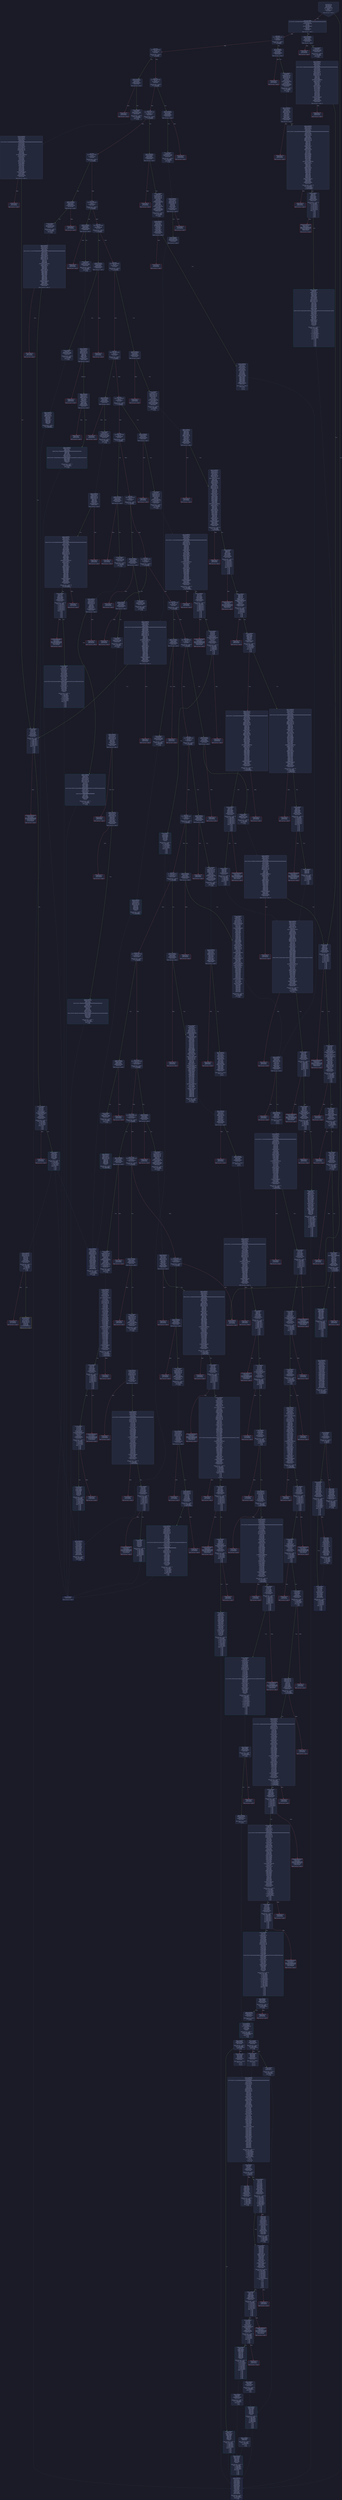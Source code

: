 digraph G {
    node [shape=box, style="filled, rounded", color="#565f89", fontcolor="#c0caf5", fontname="Helvetica", fillcolor="#24283b"];
    edge [color="#414868", fontcolor="#c0caf5", fontname="Helvetica"];
    bgcolor="#1a1b26";
    0 [ label = "[00] PUSH1 80
[02] PUSH1 40
[04] MSTORE
[05] PUSH1 04
[07] CALLDATASIZE
[08] LT
[09] PUSH2 013d
[0c] JUMPI

Stack size req: 0, sizeΔ: 0
" shape = invhouse]
    1 [ label = "[0d] PUSH4 ffffffff
[12] PUSH29 0100000000000000000000000000000000000000000000000000000000
[30] PUSH1 00
[32] CALLDATALOAD
[33] DIV
[34] AND
[35] PUSH4 06fdde03
[3a] DUP2
[3b] EQ
[3c] PUSH2 0142
[3f] JUMPI

Stack size req: 0, sizeΔ: 1
"]
    2 [ label = "[40] DUP1
[41] PUSH4 095ea7b3
[46] EQ
[47] PUSH2 01cc
[4a] JUMPI

Stack size req: 1, sizeΔ: 0
Entry->Op usage:
	0->70:EQ:1
"]
    3 [ label = "[4b] DUP1
[4c] PUSH4 18160ddd
[51] EQ
[52] PUSH2 0204
[55] JUMPI

Stack size req: 1, sizeΔ: 0
Entry->Op usage:
	0->81:EQ:1
"]
    4 [ label = "[56] DUP1
[57] PUSH4 1c02708d
[5c] EQ
[5d] PUSH2 022b
[60] JUMPI

Stack size req: 1, sizeΔ: 0
Entry->Op usage:
	0->92:EQ:1
"]
    5 [ label = "[61] DUP1
[62] PUSH4 23b872dd
[67] EQ
[68] PUSH2 0242
[6b] JUMPI

Stack size req: 1, sizeΔ: 0
Entry->Op usage:
	0->103:EQ:1
"]
    6 [ label = "[6c] DUP1
[6d] PUSH4 313ce567
[72] EQ
[73] PUSH2 026c
[76] JUMPI

Stack size req: 1, sizeΔ: 0
Entry->Op usage:
	0->114:EQ:1
"]
    7 [ label = "[77] DUP1
[78] PUSH4 3f4ba83a
[7d] EQ
[7e] PUSH2 0281
[81] JUMPI

Stack size req: 1, sizeΔ: 0
Entry->Op usage:
	0->125:EQ:1
"]
    8 [ label = "[82] DUP1
[83] PUSH4 5c975abb
[88] EQ
[89] PUSH2 0296
[8c] JUMPI

Stack size req: 1, sizeΔ: 0
Entry->Op usage:
	0->136:EQ:1
"]
    9 [ label = "[8d] DUP1
[8e] PUSH4 66188463
[93] EQ
[94] PUSH2 02ab
[97] JUMPI

Stack size req: 1, sizeΔ: 0
Entry->Op usage:
	0->147:EQ:1
"]
    10 [ label = "[98] DUP1
[99] PUSH4 6d1b229d
[9e] EQ
[9f] PUSH2 02cf
[a2] JUMPI

Stack size req: 1, sizeΔ: 0
Entry->Op usage:
	0->158:EQ:1
"]
    11 [ label = "[a3] DUP1
[a4] PUSH4 70a08231
[a9] EQ
[aa] PUSH2 02e7
[ad] JUMPI

Stack size req: 1, sizeΔ: 0
Entry->Op usage:
	0->169:EQ:1
"]
    12 [ label = "[ae] DUP1
[af] PUSH4 715018a6
[b4] EQ
[b5] PUSH2 0308
[b8] JUMPI

Stack size req: 1, sizeΔ: 0
Entry->Op usage:
	0->180:EQ:1
"]
    13 [ label = "[b9] DUP1
[ba] PUSH4 81fd552f
[bf] EQ
[c0] PUSH2 031d
[c3] JUMPI

Stack size req: 1, sizeΔ: 0
Entry->Op usage:
	0->191:EQ:1
"]
    14 [ label = "[c4] DUP1
[c5] PUSH4 8456cb59
[ca] EQ
[cb] PUSH2 034e
[ce] JUMPI

Stack size req: 1, sizeΔ: 0
Entry->Op usage:
	0->202:EQ:1
"]
    15 [ label = "[cf] DUP1
[d0] PUSH4 8da5cb5b
[d5] EQ
[d6] PUSH2 0363
[d9] JUMPI

Stack size req: 1, sizeΔ: 0
Entry->Op usage:
	0->213:EQ:1
"]
    16 [ label = "[da] DUP1
[db] PUSH4 95d89b41
[e0] EQ
[e1] PUSH2 0378
[e4] JUMPI

Stack size req: 1, sizeΔ: 0
Entry->Op usage:
	0->224:EQ:1
"]
    17 [ label = "[e5] DUP1
[e6] PUSH4 a9059cbb
[eb] EQ
[ec] PUSH2 038d
[ef] JUMPI

Stack size req: 1, sizeΔ: 0
Entry->Op usage:
	0->235:EQ:1
"]
    18 [ label = "[f0] DUP1
[f1] PUSH4 ab67aa58
[f6] EQ
[f7] PUSH2 03b1
[fa] JUMPI

Stack size req: 1, sizeΔ: 0
Entry->Op usage:
	0->246:EQ:1
"]
    19 [ label = "[fb] DUP1
[fc] PUSH4 be45fd62
[0101] EQ
[0102] PUSH2 0420
[0105] JUMPI

Stack size req: 1, sizeΔ: 0
Entry->Op usage:
	0->257:EQ:1
"]
    20 [ label = "[0106] DUP1
[0107] PUSH4 c902f968
[010c] EQ
[010d] PUSH2 0489
[0110] JUMPI

Stack size req: 1, sizeΔ: 0
Entry->Op usage:
	0->268:EQ:1
"]
    21 [ label = "[0111] DUP1
[0112] PUSH4 d73dd623
[0117] EQ
[0118] PUSH2 049e
[011b] JUMPI

Stack size req: 1, sizeΔ: 0
Entry->Op usage:
	0->279:EQ:1
"]
    22 [ label = "[011c] DUP1
[011d] PUSH4 dd62ed3e
[0122] EQ
[0123] PUSH2 04c2
[0126] JUMPI

Stack size req: 1, sizeΔ: 0
Entry->Op usage:
	0->290:EQ:1
"]
    23 [ label = "[0127] DUP1
[0128] PUSH4 ee0b5445
[012d] EQ
[012e] PUSH2 04e9
[0131] JUMPI

Stack size req: 1, sizeΔ: 0
Entry->Op usage:
	0->301:EQ:1
"]
    24 [ label = "[0132] DUP1
[0133] PUSH4 f2fde38b
[0138] EQ
[0139] PUSH2 050a
[013c] JUMPI

Stack size req: 1, sizeΔ: 0
Entry->Op usage:
	0->312:EQ:1
"]
    25 [ label = "[013d] JUMPDEST
[013e] PUSH1 00
[0140] DUP1
[0141] REVERT

Stack size req: 0, sizeΔ: 0
" color = "red"]
    26 [ label = "[0142] JUMPDEST
[0143] CALLVALUE
[0144] DUP1
[0145] ISZERO
[0146] PUSH2 014e
[0149] JUMPI

Stack size req: 0, sizeΔ: 1
"]
    27 [ label = "[014a] PUSH1 00
[014c] DUP1
[014d] REVERT

Stack size req: 0, sizeΔ: 0
" color = "red"]
    28 [ label = "[014e] JUMPDEST
[014f] POP
[0150] PUSH2 0157
[0153] PUSH2 052b
[0156] JUMP

Stack size req: 1, sizeΔ: 0
Entry->Op usage:
	0->335:POP:0
Entry->Exit:
	0->😵
"]
    29 [ label = "[0157] JUMPDEST
[0158] PUSH1 40
[015a] DUP1
[015b] MLOAD
[015c] PUSH1 20
[015e] DUP1
[015f] DUP3
[0160] MSTORE
[0161] DUP4
[0162] MLOAD
[0163] DUP2
[0164] DUP4
[0165] ADD
[0166] MSTORE
[0167] DUP4
[0168] MLOAD
[0169] SWAP2
[016a] SWAP3
[016b] DUP4
[016c] SWAP3
[016d] SWAP1
[016e] DUP4
[016f] ADD
[0170] SWAP2
[0171] DUP6
[0172] ADD
[0173] SWAP1
[0174] DUP1
[0175] DUP4
[0176] DUP4
[0177] PUSH1 00

Stack size req: 1, sizeΔ: 9
Entry->Op usage:
	0->354:MLOAD:0
	0->360:MLOAD:0
	0->370:ADD:0
"]
    30 [ label = "[0179] JUMPDEST
[017a] DUP4
[017b] DUP2
[017c] LT
[017d] ISZERO
[017e] PUSH2 0191
[0181] JUMPI

Stack size req: 4, sizeΔ: 0
Entry->Op usage:
	0->380:LT:0
	3->380:LT:1
"]
    31 [ label = "[0182] DUP2
[0183] DUP2
[0184] ADD
[0185] MLOAD
[0186] DUP4
[0187] DUP3
[0188] ADD
[0189] MSTORE
[018a] PUSH1 20
[018c] ADD
[018d] PUSH2 0179
[0190] JUMP

Stack size req: 3, sizeΔ: 0
Entry->Op usage:
	0->388:ADD:0
	0->392:ADD:0
	0->396:ADD:1
	1->388:ADD:1
	2->392:ADD:1
Entry->Exit:
	0->😵
"]
    32 [ label = "[0191] JUMPDEST
[0192] POP
[0193] POP
[0194] POP
[0195] POP
[0196] SWAP1
[0197] POP
[0198] SWAP1
[0199] DUP2
[019a] ADD
[019b] SWAP1
[019c] PUSH1 1f
[019e] AND
[019f] DUP1
[01a0] ISZERO
[01a1] PUSH2 01be
[01a4] JUMPI

Stack size req: 7, sizeΔ: -5
Entry->Op usage:
	0->402:POP:0
	1->403:POP:0
	2->404:POP:0
	3->405:POP:0
	4->410:ADD:0
	4->414:AND:1
	4->416:ISZERO:0
	5->407:POP:0
	6->410:ADD:1
Entry->Exit:
	0->😵
	1->😵
	2->😵
	3->😵
	4->0
	5->😵
	6->😵
"]
    33 [ label = "[01a5] DUP1
[01a6] DUP3
[01a7] SUB
[01a8] DUP1
[01a9] MLOAD
[01aa] PUSH1 01
[01ac] DUP4
[01ad] PUSH1 20
[01af] SUB
[01b0] PUSH2 0100
[01b3] EXP
[01b4] SUB
[01b5] NOT
[01b6] AND
[01b7] DUP2
[01b8] MSTORE
[01b9] PUSH1 20
[01bb] ADD
[01bc] SWAP2
[01bd] POP

Stack size req: 2, sizeΔ: 0
Entry->Op usage:
	0->423:SUB:1
	0->431:SUB:1
	1->423:SUB:0
	1->445:POP:0
Entry->Exit:
	1->😵
"]
    34 [ label = "[01be] JUMPDEST
[01bf] POP
[01c0] SWAP3
[01c1] POP
[01c2] POP
[01c3] POP
[01c4] PUSH1 40
[01c6] MLOAD
[01c7] DUP1
[01c8] SWAP2
[01c9] SUB
[01ca] SWAP1
[01cb] RETURN

Stack size req: 5, sizeΔ: -5
Entry->Op usage:
	0->447:POP:0
	1->457:SUB:0
	2->450:POP:0
	3->451:POP:0
	4->449:POP:0
Entry->Exit:
	0->😵
	1->😵
	2->😵
	3->😵
	4->😵
" color = "darkblue"]
    35 [ label = "[01cc] JUMPDEST
[01cd] CALLVALUE
[01ce] DUP1
[01cf] ISZERO
[01d0] PUSH2 01d8
[01d3] JUMPI

Stack size req: 0, sizeΔ: 1
"]
    36 [ label = "[01d4] PUSH1 00
[01d6] DUP1
[01d7] REVERT

Stack size req: 0, sizeΔ: 0
" color = "red"]
    37 [ label = "[01d8] JUMPDEST
[01d9] POP
[01da] PUSH2 01f0
[01dd] PUSH1 01
[01df] PUSH1 a0
[01e1] PUSH1 02
[01e3] EXP
[01e4] SUB
[01e5] PUSH1 04
[01e7] CALLDATALOAD
[01e8] AND
[01e9] PUSH1 24
[01eb] CALLDATALOAD
[01ec] PUSH2 0617
[01ef] JUMP

Stack size req: 1, sizeΔ: 2
Entry->Op usage:
	0->473:POP:0
Entry->Exit:
	0->😵
"]
    38 [ label = "[01f0] JUMPDEST
[01f1] PUSH1 40
[01f3] DUP1
[01f4] MLOAD
[01f5] SWAP2
[01f6] ISZERO
[01f7] ISZERO
[01f8] DUP3
[01f9] MSTORE
[01fa] MLOAD
[01fb] SWAP1
[01fc] DUP2
[01fd] SWAP1
[01fe] SUB
[01ff] PUSH1 20
[0201] ADD
[0202] SWAP1
[0203] RETURN

Stack size req: 1, sizeΔ: -1
Entry->Op usage:
	0->502:ISZERO:0
Entry->Exit:
	0->😵
" color = "darkblue"]
    39 [ label = "[0204] JUMPDEST
[0205] CALLVALUE
[0206] DUP1
[0207] ISZERO
[0208] PUSH2 0210
[020b] JUMPI

Stack size req: 0, sizeΔ: 1
"]
    40 [ label = "[020c] PUSH1 00
[020e] DUP1
[020f] REVERT

Stack size req: 0, sizeΔ: 0
" color = "red"]
    41 [ label = "[0210] JUMPDEST
[0211] POP
[0212] PUSH2 0219
[0215] PUSH2 0704
[0218] JUMP

Stack size req: 1, sizeΔ: 0
Entry->Op usage:
	0->529:POP:0
Entry->Exit:
	0->😵
"]
    42 [ label = "[0219] JUMPDEST
[021a] PUSH1 40
[021c] DUP1
[021d] MLOAD
[021e] SWAP2
[021f] DUP3
[0220] MSTORE
[0221] MLOAD
[0222] SWAP1
[0223] DUP2
[0224] SWAP1
[0225] SUB
[0226] PUSH1 20
[0228] ADD
[0229] SWAP1
[022a] RETURN

Stack size req: 1, sizeΔ: -1
Entry->Op usage:
	0->544:MSTORE:1
Entry->Exit:
	0->😵
" color = "darkblue"]
    43 [ label = "[022b] JUMPDEST
[022c] CALLVALUE
[022d] DUP1
[022e] ISZERO
[022f] PUSH2 0237
[0232] JUMPI

Stack size req: 0, sizeΔ: 1
"]
    44 [ label = "[0233] PUSH1 00
[0235] DUP1
[0236] REVERT

Stack size req: 0, sizeΔ: 0
" color = "red"]
    45 [ label = "[0237] JUMPDEST
[0238] POP
[0239] PUSH2 0240
[023c] PUSH2 0794
[023f] JUMP

Stack size req: 1, sizeΔ: 0
Entry->Op usage:
	0->568:POP:0
Entry->Exit:
	0->😵
"]
    46 [ label = "[0240] JUMPDEST
[0241] STOP

Stack size req: 0, sizeΔ: 0
" color = "darkblue"]
    47 [ label = "[0242] JUMPDEST
[0243] CALLVALUE
[0244] DUP1
[0245] ISZERO
[0246] PUSH2 024e
[0249] JUMPI

Stack size req: 0, sizeΔ: 1
"]
    48 [ label = "[024a] PUSH1 00
[024c] DUP1
[024d] REVERT

Stack size req: 0, sizeΔ: 0
" color = "red"]
    49 [ label = "[024e] JUMPDEST
[024f] POP
[0250] PUSH2 01f0
[0253] PUSH1 01
[0255] PUSH1 a0
[0257] PUSH1 02
[0259] EXP
[025a] SUB
[025b] PUSH1 04
[025d] CALLDATALOAD
[025e] DUP2
[025f] AND
[0260] SWAP1
[0261] PUSH1 24
[0263] CALLDATALOAD
[0264] AND
[0265] PUSH1 44
[0267] CALLDATALOAD
[0268] PUSH2 07d6
[026b] JUMP

Stack size req: 1, sizeΔ: 3
Entry->Op usage:
	0->591:POP:0
Entry->Exit:
	0->😵
"]
    50 [ label = "[026c] JUMPDEST
[026d] CALLVALUE
[026e] DUP1
[026f] ISZERO
[0270] PUSH2 0278
[0273] JUMPI

Stack size req: 0, sizeΔ: 1
"]
    51 [ label = "[0274] PUSH1 00
[0276] DUP1
[0277] REVERT

Stack size req: 0, sizeΔ: 0
" color = "red"]
    52 [ label = "[0278] JUMPDEST
[0279] POP
[027a] PUSH2 0219
[027d] PUSH2 0816
[0280] JUMP

Stack size req: 1, sizeΔ: 0
Entry->Op usage:
	0->633:POP:0
Entry->Exit:
	0->😵
"]
    53 [ label = "[0281] JUMPDEST
[0282] CALLVALUE
[0283] DUP1
[0284] ISZERO
[0285] PUSH2 028d
[0288] JUMPI

Stack size req: 0, sizeΔ: 1
"]
    54 [ label = "[0289] PUSH1 00
[028b] DUP1
[028c] REVERT

Stack size req: 0, sizeΔ: 0
" color = "red"]
    55 [ label = "[028d] JUMPDEST
[028e] POP
[028f] PUSH2 0240
[0292] PUSH2 0875
[0295] JUMP

Stack size req: 1, sizeΔ: 0
Entry->Op usage:
	0->654:POP:0
Entry->Exit:
	0->😵
"]
    56 [ label = "[0296] JUMPDEST
[0297] CALLVALUE
[0298] DUP1
[0299] ISZERO
[029a] PUSH2 02a2
[029d] JUMPI

Stack size req: 0, sizeΔ: 1
"]
    57 [ label = "[029e] PUSH1 00
[02a0] DUP1
[02a1] REVERT

Stack size req: 0, sizeΔ: 0
" color = "red"]
    58 [ label = "[02a2] JUMPDEST
[02a3] POP
[02a4] PUSH2 01f0
[02a7] PUSH2 08eb
[02aa] JUMP

Stack size req: 1, sizeΔ: 0
Entry->Op usage:
	0->675:POP:0
Entry->Exit:
	0->😵
"]
    59 [ label = "[02ab] JUMPDEST
[02ac] CALLVALUE
[02ad] DUP1
[02ae] ISZERO
[02af] PUSH2 02b7
[02b2] JUMPI

Stack size req: 0, sizeΔ: 1
"]
    60 [ label = "[02b3] PUSH1 00
[02b5] DUP1
[02b6] REVERT

Stack size req: 0, sizeΔ: 0
" color = "red"]
    61 [ label = "[02b7] JUMPDEST
[02b8] POP
[02b9] PUSH2 01f0
[02bc] PUSH1 01
[02be] PUSH1 a0
[02c0] PUSH1 02
[02c2] EXP
[02c3] SUB
[02c4] PUSH1 04
[02c6] CALLDATALOAD
[02c7] AND
[02c8] PUSH1 24
[02ca] CALLDATALOAD
[02cb] PUSH2 08fb
[02ce] JUMP

Stack size req: 1, sizeΔ: 2
Entry->Op usage:
	0->696:POP:0
Entry->Exit:
	0->😵
"]
    62 [ label = "[02cf] JUMPDEST
[02d0] CALLVALUE
[02d1] DUP1
[02d2] ISZERO
[02d3] PUSH2 02db
[02d6] JUMPI

Stack size req: 0, sizeΔ: 1
"]
    63 [ label = "[02d7] PUSH1 00
[02d9] DUP1
[02da] REVERT

Stack size req: 0, sizeΔ: 0
" color = "red"]
    64 [ label = "[02db] JUMPDEST
[02dc] POP
[02dd] PUSH2 0240
[02e0] PUSH1 04
[02e2] CALLDATALOAD
[02e3] PUSH2 0b87
[02e6] JUMP

Stack size req: 1, sizeΔ: 1
Entry->Op usage:
	0->732:POP:0
Entry->Exit:
	0->😵
"]
    65 [ label = "[02e7] JUMPDEST
[02e8] CALLVALUE
[02e9] DUP1
[02ea] ISZERO
[02eb] PUSH2 02f3
[02ee] JUMPI

Stack size req: 0, sizeΔ: 1
"]
    66 [ label = "[02ef] PUSH1 00
[02f1] DUP1
[02f2] REVERT

Stack size req: 0, sizeΔ: 0
" color = "red"]
    67 [ label = "[02f3] JUMPDEST
[02f4] POP
[02f5] PUSH2 0219
[02f8] PUSH1 01
[02fa] PUSH1 a0
[02fc] PUSH1 02
[02fe] EXP
[02ff] SUB
[0300] PUSH1 04
[0302] CALLDATALOAD
[0303] AND
[0304] PUSH2 0c57
[0307] JUMP

Stack size req: 1, sizeΔ: 1
Entry->Op usage:
	0->756:POP:0
Entry->Exit:
	0->😵
"]
    68 [ label = "[0308] JUMPDEST
[0309] CALLVALUE
[030a] DUP1
[030b] ISZERO
[030c] PUSH2 0314
[030f] JUMPI

Stack size req: 0, sizeΔ: 1
"]
    69 [ label = "[0310] PUSH1 00
[0312] DUP1
[0313] REVERT

Stack size req: 0, sizeΔ: 0
" color = "red"]
    70 [ label = "[0314] JUMPDEST
[0315] POP
[0316] PUSH2 0240
[0319] PUSH2 0cf4
[031c] JUMP

Stack size req: 1, sizeΔ: 0
Entry->Op usage:
	0->789:POP:0
Entry->Exit:
	0->😵
"]
    71 [ label = "[031d] JUMPDEST
[031e] CALLVALUE
[031f] DUP1
[0320] ISZERO
[0321] PUSH2 0329
[0324] JUMPI

Stack size req: 0, sizeΔ: 1
"]
    72 [ label = "[0325] PUSH1 00
[0327] DUP1
[0328] REVERT

Stack size req: 0, sizeΔ: 0
" color = "red"]
    73 [ label = "[0329] JUMPDEST
[032a] POP
[032b] PUSH2 0332
[032e] PUSH2 0d60
[0331] JUMP

Stack size req: 1, sizeΔ: 0
Entry->Op usage:
	0->810:POP:0
Entry->Exit:
	0->😵
"]
    74 [ label = "[0332] JUMPDEST
[0333] PUSH1 40
[0335] DUP1
[0336] MLOAD
[0337] PUSH1 01
[0339] PUSH1 a0
[033b] PUSH1 02
[033d] EXP
[033e] SUB
[033f] SWAP1
[0340] SWAP3
[0341] AND
[0342] DUP3
[0343] MSTORE
[0344] MLOAD
[0345] SWAP1
[0346] DUP2
[0347] SWAP1
[0348] SUB
[0349] PUSH1 20
[034b] ADD
[034c] SWAP1
[034d] RETURN

Stack size req: 1, sizeΔ: -1
Entry->Op usage:
	0->833:AND:0
	0->835:MSTORE:1
Entry->Exit:
	0->😵
" color = "darkblue"]
    75 [ label = "[034e] JUMPDEST
[034f] CALLVALUE
[0350] DUP1
[0351] ISZERO
[0352] PUSH2 035a
[0355] JUMPI

Stack size req: 0, sizeΔ: 1
"]
    76 [ label = "[0356] PUSH1 00
[0358] DUP1
[0359] REVERT

Stack size req: 0, sizeΔ: 0
" color = "red"]
    77 [ label = "[035a] JUMPDEST
[035b] POP
[035c] PUSH2 0240
[035f] PUSH2 0dbf
[0362] JUMP

Stack size req: 1, sizeΔ: 0
Entry->Op usage:
	0->859:POP:0
Entry->Exit:
	0->😵
"]
    78 [ label = "[0363] JUMPDEST
[0364] CALLVALUE
[0365] DUP1
[0366] ISZERO
[0367] PUSH2 036f
[036a] JUMPI

Stack size req: 0, sizeΔ: 1
"]
    79 [ label = "[036b] PUSH1 00
[036d] DUP1
[036e] REVERT

Stack size req: 0, sizeΔ: 0
" color = "red"]
    80 [ label = "[036f] JUMPDEST
[0370] POP
[0371] PUSH2 0332
[0374] PUSH2 0e3a
[0377] JUMP

Stack size req: 1, sizeΔ: 0
Entry->Op usage:
	0->880:POP:0
Entry->Exit:
	0->😵
"]
    81 [ label = "[0378] JUMPDEST
[0379] CALLVALUE
[037a] DUP1
[037b] ISZERO
[037c] PUSH2 0384
[037f] JUMPI

Stack size req: 0, sizeΔ: 1
"]
    82 [ label = "[0380] PUSH1 00
[0382] DUP1
[0383] REVERT

Stack size req: 0, sizeΔ: 0
" color = "red"]
    83 [ label = "[0384] JUMPDEST
[0385] POP
[0386] PUSH2 0157
[0389] PUSH2 0e49
[038c] JUMP

Stack size req: 1, sizeΔ: 0
Entry->Op usage:
	0->901:POP:0
Entry->Exit:
	0->😵
"]
    84 [ label = "[038d] JUMPDEST
[038e] CALLVALUE
[038f] DUP1
[0390] ISZERO
[0391] PUSH2 0399
[0394] JUMPI

Stack size req: 0, sizeΔ: 1
"]
    85 [ label = "[0395] PUSH1 00
[0397] DUP1
[0398] REVERT

Stack size req: 0, sizeΔ: 0
" color = "red"]
    86 [ label = "[0399] JUMPDEST
[039a] POP
[039b] PUSH2 01f0
[039e] PUSH1 01
[03a0] PUSH1 a0
[03a2] PUSH1 02
[03a4] EXP
[03a5] SUB
[03a6] PUSH1 04
[03a8] CALLDATALOAD
[03a9] AND
[03aa] PUSH1 24
[03ac] CALLDATALOAD
[03ad] PUSH2 0ea8
[03b0] JUMP

Stack size req: 1, sizeΔ: 2
Entry->Op usage:
	0->922:POP:0
Entry->Exit:
	0->😵
"]
    87 [ label = "[03b1] JUMPDEST
[03b2] CALLVALUE
[03b3] DUP1
[03b4] ISZERO
[03b5] PUSH2 03bd
[03b8] JUMPI

Stack size req: 0, sizeΔ: 1
"]
    88 [ label = "[03b9] PUSH1 00
[03bb] DUP1
[03bc] REVERT

Stack size req: 0, sizeΔ: 0
" color = "red"]
    89 [ label = "[03bd] JUMPDEST
[03be] POP
[03bf] PUSH1 40
[03c1] DUP1
[03c2] MLOAD
[03c3] PUSH1 20
[03c5] PUSH1 1f
[03c7] PUSH1 64
[03c9] CALLDATALOAD
[03ca] PUSH1 04
[03cc] DUP2
[03cd] DUP2
[03ce] ADD
[03cf] CALLDATALOAD
[03d0] SWAP3
[03d1] DUP4
[03d2] ADD
[03d3] DUP5
[03d4] SWAP1
[03d5] DIV
[03d6] DUP5
[03d7] MUL
[03d8] DUP6
[03d9] ADD
[03da] DUP5
[03db] ADD
[03dc] SWAP1
[03dd] SWAP6
[03de] MSTORE
[03df] DUP2
[03e0] DUP5
[03e1] MSTORE
[03e2] PUSH2 01f0
[03e5] SWAP5
[03e6] PUSH1 01
[03e8] PUSH1 a0
[03ea] PUSH1 02
[03ec] EXP
[03ed] SUB
[03ee] DUP2
[03ef] CALLDATALOAD
[03f0] DUP2
[03f1] AND
[03f2] SWAP6
[03f3] PUSH1 24
[03f5] DUP1
[03f6] CALLDATALOAD
[03f7] SWAP1
[03f8] SWAP3
[03f9] AND
[03fa] SWAP6
[03fb] PUSH1 44
[03fd] CALLDATALOAD
[03fe] SWAP6
[03ff] CALLDATASIZE
[0400] SWAP6
[0401] PUSH1 84
[0403] SWAP5
[0404] ADD
[0405] SWAP2
[0406] DUP2
[0407] SWAP1
[0408] DUP5
[0409] ADD
[040a] DUP4
[040b] DUP3
[040c] DUP1
[040d] DUP3
[040e] DUP5
[040f] CALLDATACOPY
[0410] POP
[0411] SWAP5
[0412] SWAP8
[0413] POP
[0414] PUSH2 0edc
[0417] SWAP7
[0418] POP
[0419] POP
[041a] POP
[041b] POP
[041c] POP
[041d] POP
[041e] POP
[041f] JUMP

Stack size req: 1, sizeΔ: 4
Entry->Op usage:
	0->958:POP:0
Entry->Exit:
	0->😵
"]
    90 [ label = "[0420] JUMPDEST
[0421] CALLVALUE
[0422] DUP1
[0423] ISZERO
[0424] PUSH2 042c
[0427] JUMPI

Stack size req: 0, sizeΔ: 1
"]
    91 [ label = "[0428] PUSH1 00
[042a] DUP1
[042b] REVERT

Stack size req: 0, sizeΔ: 0
" color = "red"]
    92 [ label = "[042c] JUMPDEST
[042d] POP
[042e] PUSH1 40
[0430] DUP1
[0431] MLOAD
[0432] PUSH1 20
[0434] PUSH1 04
[0436] PUSH1 44
[0438] CALLDATALOAD
[0439] DUP2
[043a] DUP2
[043b] ADD
[043c] CALLDATALOAD
[043d] PUSH1 1f
[043f] DUP2
[0440] ADD
[0441] DUP5
[0442] SWAP1
[0443] DIV
[0444] DUP5
[0445] MUL
[0446] DUP6
[0447] ADD
[0448] DUP5
[0449] ADD
[044a] SWAP1
[044b] SWAP6
[044c] MSTORE
[044d] DUP5
[044e] DUP5
[044f] MSTORE
[0450] PUSH2 01f0
[0453] SWAP5
[0454] DUP3
[0455] CALLDATALOAD
[0456] PUSH1 01
[0458] PUSH1 a0
[045a] PUSH1 02
[045c] EXP
[045d] SUB
[045e] AND
[045f] SWAP5
[0460] PUSH1 24
[0462] DUP1
[0463] CALLDATALOAD
[0464] SWAP6
[0465] CALLDATASIZE
[0466] SWAP6
[0467] SWAP5
[0468] PUSH1 64
[046a] SWAP5
[046b] SWAP3
[046c] ADD
[046d] SWAP2
[046e] SWAP1
[046f] DUP2
[0470] SWAP1
[0471] DUP5
[0472] ADD
[0473] DUP4
[0474] DUP3
[0475] DUP1
[0476] DUP3
[0477] DUP5
[0478] CALLDATACOPY
[0479] POP
[047a] SWAP5
[047b] SWAP8
[047c] POP
[047d] PUSH2 0f37
[0480] SWAP7
[0481] POP
[0482] POP
[0483] POP
[0484] POP
[0485] POP
[0486] POP
[0487] POP
[0488] JUMP

Stack size req: 1, sizeΔ: 3
Entry->Op usage:
	0->1069:POP:0
Entry->Exit:
	0->😵
"]
    93 [ label = "[0489] JUMPDEST
[048a] CALLVALUE
[048b] DUP1
[048c] ISZERO
[048d] PUSH2 0495
[0490] JUMPI

Stack size req: 0, sizeΔ: 1
"]
    94 [ label = "[0491] PUSH1 00
[0493] DUP1
[0494] REVERT

Stack size req: 0, sizeΔ: 0
" color = "red"]
    95 [ label = "[0495] JUMPDEST
[0496] POP
[0497] PUSH2 0332
[049a] PUSH2 0f8f
[049d] JUMP

Stack size req: 1, sizeΔ: 0
Entry->Op usage:
	0->1174:POP:0
Entry->Exit:
	0->😵
"]
    96 [ label = "[049e] JUMPDEST
[049f] CALLVALUE
[04a0] DUP1
[04a1] ISZERO
[04a2] PUSH2 04aa
[04a5] JUMPI

Stack size req: 0, sizeΔ: 1
"]
    97 [ label = "[04a6] PUSH1 00
[04a8] DUP1
[04a9] REVERT

Stack size req: 0, sizeΔ: 0
" color = "red"]
    98 [ label = "[04aa] JUMPDEST
[04ab] POP
[04ac] PUSH2 01f0
[04af] PUSH1 01
[04b1] PUSH1 a0
[04b3] PUSH1 02
[04b5] EXP
[04b6] SUB
[04b7] PUSH1 04
[04b9] CALLDATALOAD
[04ba] AND
[04bb] PUSH1 24
[04bd] CALLDATALOAD
[04be] PUSH2 0f9e
[04c1] JUMP

Stack size req: 1, sizeΔ: 2
Entry->Op usage:
	0->1195:POP:0
Entry->Exit:
	0->😵
"]
    99 [ label = "[04c2] JUMPDEST
[04c3] CALLVALUE
[04c4] DUP1
[04c5] ISZERO
[04c6] PUSH2 04ce
[04c9] JUMPI

Stack size req: 0, sizeΔ: 1
"]
    100 [ label = "[04ca] PUSH1 00
[04cc] DUP1
[04cd] REVERT

Stack size req: 0, sizeΔ: 0
" color = "red"]
    101 [ label = "[04ce] JUMPDEST
[04cf] POP
[04d0] PUSH2 0219
[04d3] PUSH1 01
[04d5] PUSH1 a0
[04d7] PUSH1 02
[04d9] EXP
[04da] SUB
[04db] PUSH1 04
[04dd] CALLDATALOAD
[04de] DUP2
[04df] AND
[04e0] SWAP1
[04e1] PUSH1 24
[04e3] CALLDATALOAD
[04e4] AND
[04e5] PUSH2 1108
[04e8] JUMP

Stack size req: 1, sizeΔ: 2
Entry->Op usage:
	0->1231:POP:0
Entry->Exit:
	0->😵
"]
    102 [ label = "[04e9] JUMPDEST
[04ea] CALLVALUE
[04eb] DUP1
[04ec] ISZERO
[04ed] PUSH2 04f5
[04f0] JUMPI

Stack size req: 0, sizeΔ: 1
"]
    103 [ label = "[04f1] PUSH1 00
[04f3] DUP1
[04f4] REVERT

Stack size req: 0, sizeΔ: 0
" color = "red"]
    104 [ label = "[04f5] JUMPDEST
[04f6] POP
[04f7] PUSH2 0240
[04fa] PUSH1 01
[04fc] PUSH1 a0
[04fe] PUSH1 02
[0500] EXP
[0501] SUB
[0502] PUSH1 04
[0504] CALLDATALOAD
[0505] AND
[0506] PUSH2 1198
[0509] JUMP

Stack size req: 1, sizeΔ: 1
Entry->Op usage:
	0->1270:POP:0
Entry->Exit:
	0->😵
"]
    105 [ label = "[050a] JUMPDEST
[050b] CALLVALUE
[050c] DUP1
[050d] ISZERO
[050e] PUSH2 0516
[0511] JUMPI

Stack size req: 0, sizeΔ: 1
"]
    106 [ label = "[0512] PUSH1 00
[0514] DUP1
[0515] REVERT

Stack size req: 0, sizeΔ: 0
" color = "red"]
    107 [ label = "[0516] JUMPDEST
[0517] POP
[0518] PUSH2 0240
[051b] PUSH1 01
[051d] PUSH1 a0
[051f] PUSH1 02
[0521] EXP
[0522] SUB
[0523] PUSH1 04
[0525] CALLDATALOAD
[0526] AND
[0527] PUSH2 1231
[052a] JUMP

Stack size req: 1, sizeΔ: 1
Entry->Op usage:
	0->1303:POP:0
Entry->Exit:
	0->😵
"]
    108 [ label = "[052b] JUMPDEST
[052c] PUSH1 01
[052e] SLOAD
[052f] PUSH1 40
[0531] DUP1
[0532] MLOAD
[0533] PUSH32 06fdde0300000000000000000000000000000000000000000000000000000000
[0554] DUP2
[0555] MSTORE
[0556] SWAP1
[0557] MLOAD
[0558] PUSH1 60
[055a] SWAP3
[055b] PUSH1 01
[055d] PUSH1 a0
[055f] PUSH1 02
[0561] EXP
[0562] SUB
[0563] AND
[0564] SWAP2
[0565] PUSH4 06fdde03
[056a] SWAP2
[056b] PUSH1 04
[056d] DUP1
[056e] DUP4
[056f] ADD
[0570] SWAP3
[0571] PUSH1 00
[0573] SWAP3
[0574] SWAP2
[0575] SWAP1
[0576] DUP3
[0577] SWAP1
[0578] SUB
[0579] ADD
[057a] DUP2
[057b] DUP4
[057c] DUP8
[057d] DUP1
[057e] EXTCODESIZE
[057f] ISZERO
[0580] DUP1
[0581] ISZERO
[0582] PUSH2 058a
[0585] JUMPI

Stack size req: 0, sizeΔ: 11
"]
    109 [ label = "[0586] PUSH1 00
[0588] DUP1
[0589] REVERT

Stack size req: 0, sizeΔ: 0
" color = "red"]
    110 [ label = "[058a] JUMPDEST
[058b] POP
[058c] GAS
[058d] CALL
[058e] ISZERO
[058f] DUP1
[0590] ISZERO
[0591] PUSH2 059e
[0594] JUMPI

Stack size req: 7, sizeΔ: -6
Entry->Op usage:
	0->1419:POP:0
	1->1421:CALL:1
	2->1421:CALL:2
	3->1421:CALL:3
	4->1421:CALL:4
	5->1421:CALL:5
	6->1421:CALL:6
Entry->Exit:
	0->😵
	1->😵
	2->😵
	3->😵
	4->😵
	5->😵
	6->😵
"]
    111 [ label = "[0595] RETURNDATASIZE
[0596] PUSH1 00
[0598] DUP1
[0599] RETURNDATACOPY
[059a] RETURNDATASIZE
[059b] PUSH1 00
[059d] REVERT

Stack size req: 0, sizeΔ: 0
" color = "red"]
    112 [ label = "[059e] JUMPDEST
[059f] POP
[05a0] POP
[05a1] POP
[05a2] POP
[05a3] PUSH1 40
[05a5] MLOAD
[05a6] RETURNDATASIZE
[05a7] PUSH1 00
[05a9] DUP3
[05aa] RETURNDATACOPY
[05ab] PUSH1 1f
[05ad] RETURNDATASIZE
[05ae] SWAP1
[05af] DUP2
[05b0] ADD
[05b1] PUSH1 1f
[05b3] NOT
[05b4] AND
[05b5] DUP3
[05b6] ADD
[05b7] PUSH1 40
[05b9] MSTORE
[05ba] PUSH1 20
[05bc] DUP2
[05bd] LT
[05be] ISZERO
[05bf] PUSH2 05c7
[05c2] JUMPI

Stack size req: 4, sizeΔ: -2
Entry->Op usage:
	0->1439:POP:0
	1->1440:POP:0
	2->1441:POP:0
	3->1442:POP:0
Entry->Exit:
	0->😵
	1->😵
	2->😵
	3->😵
"]
    113 [ label = "[05c3] PUSH1 00
[05c5] DUP1
[05c6] REVERT

Stack size req: 0, sizeΔ: 0
" color = "red"]
    114 [ label = "[05c7] JUMPDEST
[05c8] DUP2
[05c9] ADD
[05ca] SWAP1
[05cb] DUP1
[05cc] DUP1
[05cd] MLOAD
[05ce] PUSH5 0100000000
[05d4] DUP2
[05d5] GT
[05d6] ISZERO
[05d7] PUSH2 05df
[05da] JUMPI

Stack size req: 2, sizeΔ: 2
Entry->Op usage:
	0->1481:ADD:1
	1->1481:ADD:0
	1->1485:MLOAD:0
Entry->Exit:
	0->😵
	1->1, 2
"]
    115 [ label = "[05db] PUSH1 00
[05dd] DUP1
[05de] REVERT

Stack size req: 0, sizeΔ: 0
" color = "red"]
    116 [ label = "[05df] JUMPDEST
[05e0] DUP3
[05e1] ADD
[05e2] PUSH1 20
[05e4] DUP2
[05e5] ADD
[05e6] DUP5
[05e7] DUP2
[05e8] GT
[05e9] ISZERO
[05ea] PUSH2 05f2
[05ed] JUMPI

Stack size req: 4, sizeΔ: 1
Entry->Op usage:
	0->1505:ADD:1
	2->1505:ADD:0
	3->1512:GT:1
Entry->Exit:
	0->😵
"]
    117 [ label = "[05ee] PUSH1 00
[05f0] DUP1
[05f1] REVERT

Stack size req: 0, sizeΔ: 0
" color = "red"]
    118 [ label = "[05f2] JUMPDEST
[05f3] DUP2
[05f4] MLOAD
[05f5] PUSH5 0100000000
[05fb] DUP2
[05fc] GT
[05fd] DUP3
[05fe] DUP3
[05ff] ADD
[0600] DUP8
[0601] LT
[0602] OR
[0603] ISZERO
[0604] PUSH2 060c
[0607] JUMPI

Stack size req: 5, sizeΔ: 1
Entry->Op usage:
	0->1535:ADD:1
	1->1524:MLOAD:0
	4->1537:LT:0
"]
    119 [ label = "[0608] PUSH1 00
[060a] DUP1
[060b] REVERT

Stack size req: 0, sizeΔ: 0
" color = "red"]
    120 [ label = "[060c] JUMPDEST
[060d] POP
[060e] SWAP1
[060f] SWAP5
[0610] POP
[0611] POP
[0612] POP
[0613] POP
[0614] POP
[0615] SWAP1
[0616] JUMP
Indirect!

Stack size req: 8, sizeΔ: -7
Entry->Op usage:
	0->1549:POP:0
	1->1553:POP:0
	3->1554:POP:0
	4->1555:POP:0
	5->1556:POP:0
	6->1552:POP:0
	7->1558:JUMP:0
Entry->Exit:
	0->😵
	1->😵
	2->0
	3->😵
	4->😵
	5->😵
	6->😵
	7->😵
" color = "teal"]
    121 [ label = "[0617] JUMPDEST
[0618] PUSH1 00
[061a] DUP1
[061b] SLOAD
[061c] PUSH1 a0
[061e] PUSH1 02
[0620] EXP
[0621] SWAP1
[0622] DIV
[0623] PUSH1 ff
[0625] AND
[0626] ISZERO
[0627] PUSH2 062f
[062a] JUMPI

Stack size req: 0, sizeΔ: 1
"]
    122 [ label = "[062b] PUSH1 00
[062d] DUP1
[062e] REVERT

Stack size req: 0, sizeΔ: 0
" color = "red"]
    123 [ label = "[062f] JUMPDEST
[0630] PUSH1 01
[0632] SLOAD
[0633] PUSH1 40
[0635] DUP1
[0636] MLOAD
[0637] PUSH32 33dd1b8a00000000000000000000000000000000000000000000000000000000
[0658] DUP2
[0659] MSTORE
[065a] CALLER
[065b] PUSH1 04
[065d] DUP3
[065e] ADD
[065f] MSTORE
[0660] PUSH1 01
[0662] PUSH1 a0
[0664] PUSH1 02
[0666] EXP
[0667] SUB
[0668] DUP7
[0669] DUP2
[066a] AND
[066b] PUSH1 24
[066d] DUP4
[066e] ADD
[066f] MSTORE
[0670] PUSH1 44
[0672] DUP3
[0673] ADD
[0674] DUP7
[0675] SWAP1
[0676] MSTORE
[0677] SWAP2
[0678] MLOAD
[0679] SWAP2
[067a] SWAP1
[067b] SWAP3
[067c] AND
[067d] SWAP2
[067e] PUSH4 33dd1b8a
[0683] SWAP2
[0684] PUSH1 64
[0686] DUP1
[0687] DUP4
[0688] ADD
[0689] SWAP3
[068a] PUSH1 00
[068c] SWAP3
[068d] SWAP2
[068e] SWAP1
[068f] DUP3
[0690] SWAP1
[0691] SUB
[0692] ADD
[0693] DUP2
[0694] DUP4
[0695] DUP8
[0696] DUP1
[0697] EXTCODESIZE
[0698] ISZERO
[0699] DUP1
[069a] ISZERO
[069b] PUSH2 06a3
[069e] JUMPI

Stack size req: 3, sizeΔ: 10
Entry->Op usage:
	1->1654:MSTORE:1
	2->1642:AND:1
	2->1647:MSTORE:1
"]
    124 [ label = "[069f] PUSH1 00
[06a1] DUP1
[06a2] REVERT

Stack size req: 0, sizeΔ: 0
" color = "red"]
    125 [ label = "[06a3] JUMPDEST
[06a4] POP
[06a5] GAS
[06a6] CALL
[06a7] ISZERO
[06a8] DUP1
[06a9] ISZERO
[06aa] PUSH2 06b7
[06ad] JUMPI

Stack size req: 7, sizeΔ: -6
Entry->Op usage:
	0->1700:POP:0
	1->1702:CALL:1
	2->1702:CALL:2
	3->1702:CALL:3
	4->1702:CALL:4
	5->1702:CALL:5
	6->1702:CALL:6
Entry->Exit:
	0->😵
	1->😵
	2->😵
	3->😵
	4->😵
	5->😵
	6->😵
"]
    126 [ label = "[06ae] RETURNDATASIZE
[06af] PUSH1 00
[06b1] DUP1
[06b2] RETURNDATACOPY
[06b3] RETURNDATASIZE
[06b4] PUSH1 00
[06b6] REVERT

Stack size req: 0, sizeΔ: 0
" color = "red"]
    127 [ label = "[06b7] JUMPDEST
[06b8] POP
[06b9] POP
[06ba] PUSH1 40
[06bc] DUP1
[06bd] MLOAD
[06be] DUP6
[06bf] DUP2
[06c0] MSTORE
[06c1] SWAP1
[06c2] MLOAD
[06c3] PUSH1 01
[06c5] PUSH1 a0
[06c7] PUSH1 02
[06c9] EXP
[06ca] SUB
[06cb] DUP8
[06cc] AND
[06cd] SWAP4
[06ce] POP
[06cf] CALLER
[06d0] SWAP3
[06d1] POP
[06d2] PUSH32 8c5be1e5ebec7d5bd14f71427d1e84f3dd0314c0f7b2291e5b200ac8c7c3b925
[06f3] SWAP2
[06f4] DUP2
[06f5] SWAP1
[06f6] SUB
[06f7] PUSH1 20
[06f9] ADD
[06fa] SWAP1
[06fb] LOG3
[06fc] POP
[06fd] PUSH1 01
[06ff] SWAP3
[0700] SWAP2
[0701] POP
[0702] POP
[0703] JUMP
Indirect!

Stack size req: 8, sizeΔ: -7
Entry->Op usage:
	0->1720:POP:0
	1->1721:POP:0
	2->1745:POP:0
	3->1742:POP:0
	4->1788:POP:0
	5->1728:MSTORE:1
	5->1794:POP:0
	6->1740:AND:0
	6->1787:LOG3:4
	6->1793:POP:0
	7->1795:JUMP:0
Entry->Exit:
	0->😵
	1->😵
	2->😵
	3->😵
	4->😵
	5->😵
	6->😵
	7->😵
" color = "teal"]
    128 [ label = "[0704] JUMPDEST
[0705] PUSH1 01
[0707] SLOAD
[0708] PUSH1 40
[070a] DUP1
[070b] MLOAD
[070c] PUSH32 18160ddd00000000000000000000000000000000000000000000000000000000
[072d] DUP2
[072e] MSTORE
[072f] SWAP1
[0730] MLOAD
[0731] PUSH1 00
[0733] SWAP3
[0734] PUSH1 01
[0736] PUSH1 a0
[0738] PUSH1 02
[073a] EXP
[073b] SUB
[073c] AND
[073d] SWAP2
[073e] PUSH4 18160ddd
[0743] SWAP2
[0744] PUSH1 04
[0746] DUP1
[0747] DUP4
[0748] ADD
[0749] SWAP3
[074a] PUSH1 20
[074c] SWAP3
[074d] SWAP2
[074e] SWAP1
[074f] DUP3
[0750] SWAP1
[0751] SUB
[0752] ADD
[0753] DUP2
[0754] DUP8
[0755] DUP8
[0756] DUP1
[0757] EXTCODESIZE
[0758] ISZERO
[0759] DUP1
[075a] ISZERO
[075b] PUSH2 0763
[075e] JUMPI

Stack size req: 0, sizeΔ: 11
"]
    129 [ label = "[075f] PUSH1 00
[0761] DUP1
[0762] REVERT

Stack size req: 0, sizeΔ: 0
" color = "red"]
    130 [ label = "[0763] JUMPDEST
[0764] POP
[0765] GAS
[0766] CALL
[0767] ISZERO
[0768] DUP1
[0769] ISZERO
[076a] PUSH2 0777
[076d] JUMPI

Stack size req: 7, sizeΔ: -6
Entry->Op usage:
	0->1892:POP:0
	1->1894:CALL:1
	2->1894:CALL:2
	3->1894:CALL:3
	4->1894:CALL:4
	5->1894:CALL:5
	6->1894:CALL:6
Entry->Exit:
	0->😵
	1->😵
	2->😵
	3->😵
	4->😵
	5->😵
	6->😵
"]
    131 [ label = "[076e] RETURNDATASIZE
[076f] PUSH1 00
[0771] DUP1
[0772] RETURNDATACOPY
[0773] RETURNDATASIZE
[0774] PUSH1 00
[0776] REVERT

Stack size req: 0, sizeΔ: 0
" color = "red"]
    132 [ label = "[0777] JUMPDEST
[0778] POP
[0779] POP
[077a] POP
[077b] POP
[077c] PUSH1 40
[077e] MLOAD
[077f] RETURNDATASIZE
[0780] PUSH1 20
[0782] DUP2
[0783] LT
[0784] ISZERO
[0785] PUSH2 078d
[0788] JUMPI

Stack size req: 4, sizeΔ: -2
Entry->Op usage:
	0->1912:POP:0
	1->1913:POP:0
	2->1914:POP:0
	3->1915:POP:0
Entry->Exit:
	0->😵
	1->😵
	2->😵
	3->😵
"]
    133 [ label = "[0789] PUSH1 00
[078b] DUP1
[078c] REVERT

Stack size req: 0, sizeΔ: 0
" color = "red"]
    134 [ label = "[078d] JUMPDEST
[078e] POP
[078f] MLOAD
[0790] SWAP1
[0791] POP
[0792] SWAP1
[0793] JUMP
Indirect!

Stack size req: 4, sizeΔ: -3
Entry->Op usage:
	0->1934:POP:0
	1->1935:MLOAD:0
	2->1937:POP:0
	3->1939:JUMP:0
Entry->Exit:
	0->😵
	1->😵
	2->😵
	3->😵
" color = "teal"]
    135 [ label = "[0794] JUMPDEST
[0795] PUSH1 00
[0797] SLOAD
[0798] PUSH1 01
[079a] PUSH1 a0
[079c] PUSH1 02
[079e] EXP
[079f] SUB
[07a0] AND
[07a1] CALLER
[07a2] EQ
[07a3] PUSH2 07ab
[07a6] JUMPI

Stack size req: 0, sizeΔ: 0
"]
    136 [ label = "[07a7] PUSH1 00
[07a9] DUP1
[07aa] REVERT

Stack size req: 0, sizeΔ: 0
" color = "red"]
    137 [ label = "[07ab] JUMPDEST
[07ac] ADDRESS
[07ad] PUSH2 07b4
[07b0] PUSH2 0d60
[07b3] JUMP

Stack size req: 0, sizeΔ: 2
"]
    138 [ label = "[07b4] JUMPDEST
[07b5] PUSH1 01
[07b7] PUSH1 a0
[07b9] PUSH1 02
[07bb] EXP
[07bc] SUB
[07bd] AND
[07be] EQ
[07bf] ISZERO
[07c0] PUSH2 07c8
[07c3] JUMPI

Stack size req: 2, sizeΔ: -2
Entry->Op usage:
	0->1981:AND:1
	0->1982:EQ:0
	1->1982:EQ:1
Entry->Exit:
	0->😵
	1->😵
"]
    139 [ label = "[07c4] PUSH1 00
[07c6] DUP1
[07c7] REVERT

Stack size req: 0, sizeΔ: 0
" color = "red"]
    140 [ label = "[07c8] JUMPDEST
[07c9] PUSH1 00
[07cb] SLOAD
[07cc] PUSH1 01
[07ce] PUSH1 a0
[07d0] PUSH1 02
[07d2] EXP
[07d3] SUB
[07d4] AND
[07d5] SELFDESTRUCT

Stack size req: 0, sizeΔ: 0
" color = "gold"]
    141 [ label = "[07d6] JUMPDEST
[07d7] PUSH1 00
[07d9] DUP1
[07da] SLOAD
[07db] PUSH1 a0
[07dd] PUSH1 02
[07df] EXP
[07e0] SWAP1
[07e1] DIV
[07e2] PUSH1 ff
[07e4] AND
[07e5] ISZERO
[07e6] PUSH2 07ee
[07e9] JUMPI

Stack size req: 0, sizeΔ: 1
"]
    142 [ label = "[07ea] PUSH1 00
[07ec] DUP1
[07ed] REVERT

Stack size req: 0, sizeΔ: 0
" color = "red"]
    143 [ label = "[07ee] JUMPDEST
[07ef] PUSH1 40
[07f1] DUP1
[07f2] MLOAD
[07f3] PUSH1 00
[07f5] DUP2
[07f6] MSTORE
[07f7] PUSH1 20
[07f9] DUP2
[07fa] ADD
[07fb] SWAP1
[07fc] SWAP2
[07fd] MSTORE
[07fe] PUSH2 080c
[0801] SWAP1
[0802] DUP6
[0803] SWAP1
[0804] DUP6
[0805] SWAP1
[0806] DUP6
[0807] SWAP1
[0808] PUSH2 0edc
[080b] JUMP

Stack size req: 4, sizeΔ: 5
Entry->Exit:
	1->1, 6
	2->2, 7
	3->3, 8
"]
    144 [ label = "[080c] JUMPDEST
[080d] SWAP1
[080e] POP

Stack size req: 2, sizeΔ: -1
Entry->Op usage:
	1->2062:POP:0
Entry->Exit:
	0->0
	1->😵
"]
    145 [ label = "[080f] JUMPDEST
[0810] SWAP4
[0811] SWAP3
[0812] POP
[0813] POP
[0814] POP
[0815] JUMP
Indirect!

Stack size req: 5, sizeΔ: -4
Entry->Op usage:
	1->2067:POP:0
	2->2068:POP:0
	3->2066:POP:0
	4->2069:JUMP:0
Entry->Exit:
	0->0
	1->😵
	2->😵
	3->😵
	4->😵
" color = "teal"]
    146 [ label = "[0816] JUMPDEST
[0817] PUSH1 01
[0819] SLOAD
[081a] PUSH1 40
[081c] DUP1
[081d] MLOAD
[081e] PUSH32 313ce56700000000000000000000000000000000000000000000000000000000
[083f] DUP2
[0840] MSTORE
[0841] SWAP1
[0842] MLOAD
[0843] PUSH1 00
[0845] SWAP3
[0846] PUSH1 01
[0848] PUSH1 a0
[084a] PUSH1 02
[084c] EXP
[084d] SUB
[084e] AND
[084f] SWAP2
[0850] PUSH4 313ce567
[0855] SWAP2
[0856] PUSH1 04
[0858] DUP1
[0859] DUP4
[085a] ADD
[085b] SWAP3
[085c] PUSH1 20
[085e] SWAP3
[085f] SWAP2
[0860] SWAP1
[0861] DUP3
[0862] SWAP1
[0863] SUB
[0864] ADD
[0865] DUP2
[0866] DUP8
[0867] DUP8
[0868] DUP1
[0869] EXTCODESIZE
[086a] ISZERO
[086b] DUP1
[086c] ISZERO
[086d] PUSH2 0763
[0870] JUMPI

Stack size req: 0, sizeΔ: 11
"]
    147 [ label = "[0871] PUSH1 00
[0873] DUP1
[0874] REVERT

Stack size req: 0, sizeΔ: 0
" color = "red"]
    148 [ label = "[0875] JUMPDEST
[0876] PUSH1 00
[0878] SLOAD
[0879] PUSH1 01
[087b] PUSH1 a0
[087d] PUSH1 02
[087f] EXP
[0880] SUB
[0881] AND
[0882] CALLER
[0883] EQ
[0884] PUSH2 088c
[0887] JUMPI

Stack size req: 0, sizeΔ: 0
"]
    149 [ label = "[0888] PUSH1 00
[088a] DUP1
[088b] REVERT

Stack size req: 0, sizeΔ: 0
" color = "red"]
    150 [ label = "[088c] JUMPDEST
[088d] PUSH1 00
[088f] SLOAD
[0890] PUSH1 a0
[0892] PUSH1 02
[0894] EXP
[0895] SWAP1
[0896] DIV
[0897] PUSH1 ff
[0899] AND
[089a] ISZERO
[089b] ISZERO
[089c] PUSH2 08a4
[089f] JUMPI

Stack size req: 0, sizeΔ: 0
"]
    151 [ label = "[08a0] PUSH1 00
[08a2] DUP1
[08a3] REVERT

Stack size req: 0, sizeΔ: 0
" color = "red"]
    152 [ label = "[08a4] JUMPDEST
[08a5] PUSH1 00
[08a7] DUP1
[08a8] SLOAD
[08a9] PUSH21 ff0000000000000000000000000000000000000000
[08bf] NOT
[08c0] AND
[08c1] DUP2
[08c2] SSTORE
[08c3] PUSH1 40
[08c5] MLOAD
[08c6] PUSH32 7805862f689e2f13df9f062ff482ad3ad112aca9e0847911ed832e158c525b33
[08e7] SWAP2
[08e8] SWAP1
[08e9] LOG1
[08ea] JUMP
Indirect!

Stack size req: 1, sizeΔ: -1
Entry->Op usage:
	0->2282:JUMP:0
Entry->Exit:
	0->😵
" color = "teal"]
    153 [ label = "[08eb] JUMPDEST
[08ec] PUSH1 00
[08ee] SLOAD
[08ef] PUSH1 a0
[08f1] PUSH1 02
[08f3] EXP
[08f4] SWAP1
[08f5] DIV
[08f6] PUSH1 ff
[08f8] AND
[08f9] DUP2
[08fa] JUMP
Indirect!

Stack size req: 1, sizeΔ: 1
Entry->Op usage:
	0->2298:JUMP:0
" color = "teal"]
    154 [ label = "[08fb] JUMPDEST
[08fc] PUSH1 00
[08fe] DUP1
[08ff] SLOAD
[0900] DUP2
[0901] SWAP1
[0902] PUSH1 a0
[0904] PUSH1 02
[0906] EXP
[0907] SWAP1
[0908] DIV
[0909] PUSH1 ff
[090b] AND
[090c] ISZERO
[090d] PUSH2 0915
[0910] JUMPI

Stack size req: 0, sizeΔ: 2
"]
    155 [ label = "[0911] PUSH1 00
[0913] DUP1
[0914] REVERT

Stack size req: 0, sizeΔ: 0
" color = "red"]
    156 [ label = "[0915] JUMPDEST
[0916] PUSH1 01
[0918] SLOAD
[0919] PUSH1 40
[091b] DUP1
[091c] MLOAD
[091d] PUSH1 e0
[091f] PUSH1 02
[0921] EXP
[0922] PUSH4 5c658165
[0927] MUL
[0928] DUP2
[0929] MSTORE
[092a] CALLER
[092b] PUSH1 04
[092d] DUP3
[092e] ADD
[092f] MSTORE
[0930] PUSH1 01
[0932] PUSH1 a0
[0934] PUSH1 02
[0936] EXP
[0937] SUB
[0938] DUP8
[0939] DUP2
[093a] AND
[093b] PUSH1 24
[093d] DUP4
[093e] ADD
[093f] MSTORE
[0940] SWAP2
[0941] MLOAD
[0942] SWAP2
[0943] SWAP1
[0944] SWAP3
[0945] AND
[0946] SWAP2
[0947] PUSH4 5c658165
[094c] SWAP2
[094d] PUSH1 44
[094f] DUP1
[0950] DUP4
[0951] ADD
[0952] SWAP3
[0953] PUSH1 20
[0955] SWAP3
[0956] SWAP2
[0957] SWAP1
[0958] DUP3
[0959] SWAP1
[095a] SUB
[095b] ADD
[095c] DUP2
[095d] PUSH1 00
[095f] DUP8
[0960] DUP1
[0961] EXTCODESIZE
[0962] ISZERO
[0963] DUP1
[0964] ISZERO
[0965] PUSH2 096d
[0968] JUMPI

Stack size req: 4, sizeΔ: 10
Entry->Op usage:
	3->2362:AND:1
	3->2367:MSTORE:1
"]
    157 [ label = "[0969] PUSH1 00
[096b] DUP1
[096c] REVERT

Stack size req: 0, sizeΔ: 0
" color = "red"]
    158 [ label = "[096d] JUMPDEST
[096e] POP
[096f] GAS
[0970] CALL
[0971] ISZERO
[0972] DUP1
[0973] ISZERO
[0974] PUSH2 0981
[0977] JUMPI

Stack size req: 7, sizeΔ: -6
Entry->Op usage:
	0->2414:POP:0
	1->2416:CALL:1
	2->2416:CALL:2
	3->2416:CALL:3
	4->2416:CALL:4
	5->2416:CALL:5
	6->2416:CALL:6
Entry->Exit:
	0->😵
	1->😵
	2->😵
	3->😵
	4->😵
	5->😵
	6->😵
"]
    159 [ label = "[0978] RETURNDATASIZE
[0979] PUSH1 00
[097b] DUP1
[097c] RETURNDATACOPY
[097d] RETURNDATASIZE
[097e] PUSH1 00
[0980] REVERT

Stack size req: 0, sizeΔ: 0
" color = "red"]
    160 [ label = "[0981] JUMPDEST
[0982] POP
[0983] POP
[0984] POP
[0985] POP
[0986] PUSH1 40
[0988] MLOAD
[0989] RETURNDATASIZE
[098a] PUSH1 20
[098c] DUP2
[098d] LT
[098e] ISZERO
[098f] PUSH2 0997
[0992] JUMPI

Stack size req: 4, sizeΔ: -2
Entry->Op usage:
	0->2434:POP:0
	1->2435:POP:0
	2->2436:POP:0
	3->2437:POP:0
Entry->Exit:
	0->😵
	1->😵
	2->😵
	3->😵
"]
    161 [ label = "[0993] PUSH1 00
[0995] DUP1
[0996] REVERT

Stack size req: 0, sizeΔ: 0
" color = "red"]
    162 [ label = "[0997] JUMPDEST
[0998] POP
[0999] MLOAD
[099a] SWAP1
[099b] POP
[099c] DUP1
[099d] DUP4
[099e] LT
[099f] PUSH2 0a31
[09a2] JUMPI

Stack size req: 5, sizeΔ: -2
Entry->Op usage:
	0->2456:POP:0
	1->2457:MLOAD:0
	2->2459:POP:0
	4->2462:LT:0
Entry->Exit:
	0->😵
	1->😵
	2->😵
"]
    163 [ label = "[09a3] PUSH1 01
[09a5] SLOAD
[09a6] PUSH1 40
[09a8] DUP1
[09a9] MLOAD
[09aa] PUSH32 33dd1b8a00000000000000000000000000000000000000000000000000000000
[09cb] DUP2
[09cc] MSTORE
[09cd] CALLER
[09ce] PUSH1 04
[09d0] DUP3
[09d1] ADD
[09d2] MSTORE
[09d3] PUSH1 01
[09d5] PUSH1 a0
[09d7] PUSH1 02
[09d9] EXP
[09da] SUB
[09db] DUP8
[09dc] DUP2
[09dd] AND
[09de] PUSH1 24
[09e0] DUP4
[09e1] ADD
[09e2] MSTORE
[09e3] PUSH1 00
[09e5] PUSH1 44
[09e7] DUP4
[09e8] ADD
[09e9] DUP2
[09ea] SWAP1
[09eb] MSTORE
[09ec] SWAP3
[09ed] MLOAD
[09ee] SWAP4
[09ef] AND
[09f0] SWAP3
[09f1] PUSH4 33dd1b8a
[09f6] SWAP3
[09f7] PUSH1 64
[09f9] DUP1
[09fa] DUP5
[09fb] ADD
[09fc] SWAP4
[09fd] SWAP2
[09fe] SWAP3
[09ff] SWAP2
[0a00] DUP3
[0a01] SWAP1
[0a02] SUB
[0a03] ADD
[0a04] DUP2
[0a05] DUP4
[0a06] DUP8
[0a07] DUP1
[0a08] EXTCODESIZE
[0a09] ISZERO
[0a0a] DUP1
[0a0b] ISZERO
[0a0c] PUSH2 0a14
[0a0f] JUMPI

Stack size req: 4, sizeΔ: 10
Entry->Op usage:
	3->2525:AND:1
	3->2530:MSTORE:1
"]
    164 [ label = "[0a10] PUSH1 00
[0a12] DUP1
[0a13] REVERT

Stack size req: 0, sizeΔ: 0
" color = "red"]
    165 [ label = "[0a14] JUMPDEST
[0a15] POP
[0a16] GAS
[0a17] CALL
[0a18] ISZERO
[0a19] DUP1
[0a1a] ISZERO
[0a1b] PUSH2 0a28
[0a1e] JUMPI

Stack size req: 7, sizeΔ: -6
Entry->Op usage:
	0->2581:POP:0
	1->2583:CALL:1
	2->2583:CALL:2
	3->2583:CALL:3
	4->2583:CALL:4
	5->2583:CALL:5
	6->2583:CALL:6
Entry->Exit:
	0->😵
	1->😵
	2->😵
	3->😵
	4->😵
	5->😵
	6->😵
"]
    166 [ label = "[0a1f] RETURNDATASIZE
[0a20] PUSH1 00
[0a22] DUP1
[0a23] RETURNDATACOPY
[0a24] RETURNDATASIZE
[0a25] PUSH1 00
[0a27] REVERT

Stack size req: 0, sizeΔ: 0
" color = "red"]
    167 [ label = "[0a28] JUMPDEST
[0a29] POP
[0a2a] POP
[0a2b] POP
[0a2c] POP
[0a2d] PUSH2 0abe
[0a30] JUMP

Stack size req: 4, sizeΔ: -4
Entry->Op usage:
	0->2601:POP:0
	1->2602:POP:0
	2->2603:POP:0
	3->2604:POP:0
Entry->Exit:
	0->😵
	1->😵
	2->😵
	3->😵
"]
    168 [ label = "[0a31] JUMPDEST
[0a32] PUSH1 01
[0a34] SLOAD
[0a35] PUSH1 40
[0a37] DUP1
[0a38] MLOAD
[0a39] PUSH32 63a97d3f00000000000000000000000000000000000000000000000000000000
[0a5a] DUP2
[0a5b] MSTORE
[0a5c] CALLER
[0a5d] PUSH1 04
[0a5f] DUP3
[0a60] ADD
[0a61] MSTORE
[0a62] PUSH1 01
[0a64] PUSH1 a0
[0a66] PUSH1 02
[0a68] EXP
[0a69] SUB
[0a6a] DUP8
[0a6b] DUP2
[0a6c] AND
[0a6d] PUSH1 24
[0a6f] DUP4
[0a70] ADD
[0a71] MSTORE
[0a72] PUSH1 44
[0a74] DUP3
[0a75] ADD
[0a76] DUP8
[0a77] SWAP1
[0a78] MSTORE
[0a79] SWAP2
[0a7a] MLOAD
[0a7b] SWAP2
[0a7c] SWAP1
[0a7d] SWAP3
[0a7e] AND
[0a7f] SWAP2
[0a80] PUSH4 63a97d3f
[0a85] SWAP2
[0a86] PUSH1 64
[0a88] DUP1
[0a89] DUP4
[0a8a] ADD
[0a8b] SWAP3
[0a8c] PUSH1 00
[0a8e] SWAP3
[0a8f] SWAP2
[0a90] SWAP1
[0a91] DUP3
[0a92] SWAP1
[0a93] SUB
[0a94] ADD
[0a95] DUP2
[0a96] DUP4
[0a97] DUP8
[0a98] DUP1
[0a99] EXTCODESIZE
[0a9a] ISZERO
[0a9b] DUP1
[0a9c] ISZERO
[0a9d] PUSH2 0aa5
[0aa0] JUMPI

Stack size req: 4, sizeΔ: 10
Entry->Op usage:
	2->2680:MSTORE:1
	3->2668:AND:1
	3->2673:MSTORE:1
"]
    169 [ label = "[0aa1] PUSH1 00
[0aa3] DUP1
[0aa4] REVERT

Stack size req: 0, sizeΔ: 0
" color = "red"]
    170 [ label = "[0aa5] JUMPDEST
[0aa6] POP
[0aa7] GAS
[0aa8] CALL
[0aa9] ISZERO
[0aaa] DUP1
[0aab] ISZERO
[0aac] PUSH2 0ab9
[0aaf] JUMPI

Stack size req: 7, sizeΔ: -6
Entry->Op usage:
	0->2726:POP:0
	1->2728:CALL:1
	2->2728:CALL:2
	3->2728:CALL:3
	4->2728:CALL:4
	5->2728:CALL:5
	6->2728:CALL:6
Entry->Exit:
	0->😵
	1->😵
	2->😵
	3->😵
	4->😵
	5->😵
	6->😵
"]
    171 [ label = "[0ab0] RETURNDATASIZE
[0ab1] PUSH1 00
[0ab3] DUP1
[0ab4] RETURNDATACOPY
[0ab5] RETURNDATASIZE
[0ab6] PUSH1 00
[0ab8] REVERT

Stack size req: 0, sizeΔ: 0
" color = "red"]
    172 [ label = "[0ab9] JUMPDEST
[0aba] POP
[0abb] POP
[0abc] POP
[0abd] POP

Stack size req: 4, sizeΔ: -4
Entry->Op usage:
	0->2746:POP:0
	1->2747:POP:0
	2->2748:POP:0
	3->2749:POP:0
Entry->Exit:
	0->😵
	1->😵
	2->😵
	3->😵
"]
    173 [ label = "[0abe] JUMPDEST
[0abf] PUSH1 01
[0ac1] SLOAD
[0ac2] PUSH1 40
[0ac4] DUP1
[0ac5] MLOAD
[0ac6] PUSH1 e0
[0ac8] PUSH1 02
[0aca] EXP
[0acb] PUSH4 5c658165
[0ad0] MUL
[0ad1] DUP2
[0ad2] MSTORE
[0ad3] CALLER
[0ad4] PUSH1 04
[0ad6] DUP3
[0ad7] ADD
[0ad8] DUP2
[0ad9] SWAP1
[0ada] MSTORE
[0adb] PUSH1 01
[0add] PUSH1 a0
[0adf] PUSH1 02
[0ae1] EXP
[0ae2] SUB
[0ae3] DUP1
[0ae4] DUP10
[0ae5] AND
[0ae6] PUSH1 24
[0ae8] DUP5
[0ae9] ADD
[0aea] DUP2
[0aeb] SWAP1
[0aec] MSTORE
[0aed] SWAP4
[0aee] MLOAD
[0aef] SWAP4
[0af0] SWAP5
[0af1] SWAP2
[0af2] SWAP4
[0af3] PUSH32 8c5be1e5ebec7d5bd14f71427d1e84f3dd0314c0f7b2291e5b200ac8c7c3b925
[0b14] SWAP4
[0b15] SWAP3
[0b16] SWAP1
[0b17] SWAP2
[0b18] AND
[0b19] SWAP2
[0b1a] PUSH4 5c658165
[0b1f] SWAP2
[0b20] PUSH1 44
[0b22] DUP1
[0b23] DUP4
[0b24] ADD
[0b25] SWAP3
[0b26] PUSH1 20
[0b28] SWAP3
[0b29] SWAP2
[0b2a] SWAP1
[0b2b] DUP3
[0b2c] SWAP1
[0b2d] SUB
[0b2e] ADD
[0b2f] DUP2
[0b30] PUSH1 00
[0b32] DUP8
[0b33] DUP1
[0b34] EXTCODESIZE
[0b35] ISZERO
[0b36] DUP1
[0b37] ISZERO
[0b38] PUSH2 0b40
[0b3b] JUMPI

Stack size req: 4, sizeΔ: 13
Entry->Op usage:
	3->2789:AND:0
	3->2796:MSTORE:1
Entry->Exit:
	3->12, 16
"]
    174 [ label = "[0b3c] PUSH1 00
[0b3e] DUP1
[0b3f] REVERT

Stack size req: 0, sizeΔ: 0
" color = "red"]
    175 [ label = "[0b40] JUMPDEST
[0b41] POP
[0b42] GAS
[0b43] CALL
[0b44] ISZERO
[0b45] DUP1
[0b46] ISZERO
[0b47] PUSH2 0b54
[0b4a] JUMPI

Stack size req: 7, sizeΔ: -6
Entry->Op usage:
	0->2881:POP:0
	1->2883:CALL:1
	2->2883:CALL:2
	3->2883:CALL:3
	4->2883:CALL:4
	5->2883:CALL:5
	6->2883:CALL:6
Entry->Exit:
	0->😵
	1->😵
	2->😵
	3->😵
	4->😵
	5->😵
	6->😵
"]
    176 [ label = "[0b4b] RETURNDATASIZE
[0b4c] PUSH1 00
[0b4e] DUP1
[0b4f] RETURNDATACOPY
[0b50] RETURNDATASIZE
[0b51] PUSH1 00
[0b53] REVERT

Stack size req: 0, sizeΔ: 0
" color = "red"]
    177 [ label = "[0b54] JUMPDEST
[0b55] POP
[0b56] POP
[0b57] POP
[0b58] POP
[0b59] PUSH1 40
[0b5b] MLOAD
[0b5c] RETURNDATASIZE
[0b5d] PUSH1 20
[0b5f] DUP2
[0b60] LT
[0b61] ISZERO
[0b62] PUSH2 0b6a
[0b65] JUMPI

Stack size req: 4, sizeΔ: -2
Entry->Op usage:
	0->2901:POP:0
	1->2902:POP:0
	2->2903:POP:0
	3->2904:POP:0
Entry->Exit:
	0->😵
	1->😵
	2->😵
	3->😵
"]
    178 [ label = "[0b66] PUSH1 00
[0b68] DUP1
[0b69] REVERT

Stack size req: 0, sizeΔ: 0
" color = "red"]
    179 [ label = "[0b6a] JUMPDEST
[0b6b] POP
[0b6c] MLOAD
[0b6d] PUSH1 40
[0b6f] DUP1
[0b70] MLOAD
[0b71] SWAP2
[0b72] DUP3
[0b73] MSTORE
[0b74] MLOAD
[0b75] SWAP1
[0b76] DUP2
[0b77] SWAP1
[0b78] SUB
[0b79] PUSH1 20
[0b7b] ADD
[0b7c] SWAP1
[0b7d] LOG3
[0b7e] POP
[0b7f] PUSH1 01
[0b81] SWAP4
[0b82] SWAP3
[0b83] POP
[0b84] POP
[0b85] POP
[0b86] JUMP
Indirect!

Stack size req: 10, sizeΔ: -9
Entry->Op usage:
	0->2923:POP:0
	1->2924:MLOAD:0
	2->2941:LOG3:2
	3->2941:LOG3:3
	4->2941:LOG3:4
	5->2942:POP:0
	6->2948:POP:0
	7->2949:POP:0
	8->2947:POP:0
	9->2950:JUMP:0
Entry->Exit:
	0->😵
	1->😵
	2->😵
	3->😵
	4->😵
	5->😵
	6->😵
	7->😵
	8->😵
	9->😵
" color = "teal"]
    180 [ label = "[0b87] JUMPDEST
[0b88] PUSH1 00
[0b8a] SLOAD
[0b8b] PUSH1 01
[0b8d] PUSH1 a0
[0b8f] PUSH1 02
[0b91] EXP
[0b92] SUB
[0b93] AND
[0b94] CALLER
[0b95] EQ
[0b96] PUSH2 0b9e
[0b99] JUMPI

Stack size req: 0, sizeΔ: 0
"]
    181 [ label = "[0b9a] PUSH1 00
[0b9c] DUP1
[0b9d] REVERT

Stack size req: 0, sizeΔ: 0
" color = "red"]
    182 [ label = "[0b9e] JUMPDEST
[0b9f] PUSH1 01
[0ba1] SLOAD
[0ba2] PUSH1 40
[0ba4] DUP1
[0ba5] MLOAD
[0ba6] PUSH32 6d1b229d00000000000000000000000000000000000000000000000000000000
[0bc7] DUP2
[0bc8] MSTORE
[0bc9] PUSH1 04
[0bcb] DUP2
[0bcc] ADD
[0bcd] DUP5
[0bce] SWAP1
[0bcf] MSTORE
[0bd0] SWAP1
[0bd1] MLOAD
[0bd2] PUSH1 01
[0bd4] PUSH1 a0
[0bd6] PUSH1 02
[0bd8] EXP
[0bd9] SUB
[0bda] SWAP1
[0bdb] SWAP3
[0bdc] AND
[0bdd] SWAP2
[0bde] PUSH4 6d1b229d
[0be3] SWAP2
[0be4] PUSH1 24
[0be6] DUP1
[0be7] DUP3
[0be8] ADD
[0be9] SWAP3
[0bea] PUSH1 00
[0bec] SWAP3
[0bed] SWAP1
[0bee] SWAP2
[0bef] SWAP1
[0bf0] DUP3
[0bf1] SWAP1
[0bf2] SUB
[0bf3] ADD
[0bf4] DUP2
[0bf5] DUP4
[0bf6] DUP8
[0bf7] DUP1
[0bf8] EXTCODESIZE
[0bf9] ISZERO
[0bfa] DUP1
[0bfb] ISZERO
[0bfc] PUSH2 0c04
[0bff] JUMPI

Stack size req: 1, sizeΔ: 10
Entry->Op usage:
	0->3023:MSTORE:1
"]
    183 [ label = "[0c00] PUSH1 00
[0c02] DUP1
[0c03] REVERT

Stack size req: 0, sizeΔ: 0
" color = "red"]
    184 [ label = "[0c04] JUMPDEST
[0c05] POP
[0c06] GAS
[0c07] CALL
[0c08] ISZERO
[0c09] DUP1
[0c0a] ISZERO
[0c0b] PUSH2 0c18
[0c0e] JUMPI

Stack size req: 7, sizeΔ: -6
Entry->Op usage:
	0->3077:POP:0
	1->3079:CALL:1
	2->3079:CALL:2
	3->3079:CALL:3
	4->3079:CALL:4
	5->3079:CALL:5
	6->3079:CALL:6
Entry->Exit:
	0->😵
	1->😵
	2->😵
	3->😵
	4->😵
	5->😵
	6->😵
"]
    185 [ label = "[0c0f] RETURNDATASIZE
[0c10] PUSH1 00
[0c12] DUP1
[0c13] RETURNDATACOPY
[0c14] RETURNDATASIZE
[0c15] PUSH1 00
[0c17] REVERT

Stack size req: 0, sizeΔ: 0
" color = "red"]
    186 [ label = "[0c18] JUMPDEST
[0c19] POP
[0c1a] POP
[0c1b] PUSH1 40
[0c1d] DUP1
[0c1e] MLOAD
[0c1f] DUP5
[0c20] DUP2
[0c21] MSTORE
[0c22] SWAP1
[0c23] MLOAD
[0c24] PUSH1 00
[0c26] SWAP4
[0c27] POP
[0c28] CALLER
[0c29] SWAP3
[0c2a] POP
[0c2b] PUSH32 ddf252ad1be2c89b69c2b068fc378daa952ba7f163c4a11628f55a4df523b3ef
[0c4c] SWAP2
[0c4d] DUP2
[0c4e] SWAP1
[0c4f] SUB
[0c50] PUSH1 20
[0c52] ADD
[0c53] SWAP1
[0c54] LOG3
[0c55] POP
[0c56] JUMP
Indirect!

Stack size req: 6, sizeΔ: -6
Entry->Op usage:
	0->3097:POP:0
	1->3098:POP:0
	2->3114:POP:0
	3->3111:POP:0
	4->3105:MSTORE:1
	4->3157:POP:0
	5->3158:JUMP:0
Entry->Exit:
	0->😵
	1->😵
	2->😵
	3->😵
	4->😵
	5->😵
" color = "teal"]
    187 [ label = "[0c57] JUMPDEST
[0c58] PUSH1 01
[0c5a] SLOAD
[0c5b] PUSH1 40
[0c5d] DUP1
[0c5e] MLOAD
[0c5f] PUSH32 27e235e300000000000000000000000000000000000000000000000000000000
[0c80] DUP2
[0c81] MSTORE
[0c82] PUSH1 01
[0c84] PUSH1 a0
[0c86] PUSH1 02
[0c88] EXP
[0c89] SUB
[0c8a] DUP5
[0c8b] DUP2
[0c8c] AND
[0c8d] PUSH1 04
[0c8f] DUP4
[0c90] ADD
[0c91] MSTORE
[0c92] SWAP2
[0c93] MLOAD
[0c94] PUSH1 00
[0c96] SWAP4
[0c97] SWAP3
[0c98] SWAP1
[0c99] SWAP3
[0c9a] AND
[0c9b] SWAP2
[0c9c] PUSH4 27e235e3
[0ca1] SWAP2
[0ca2] PUSH1 24
[0ca4] DUP1
[0ca5] DUP3
[0ca6] ADD
[0ca7] SWAP3
[0ca8] PUSH1 20
[0caa] SWAP3
[0cab] SWAP1
[0cac] SWAP2
[0cad] SWAP1
[0cae] DUP3
[0caf] SWAP1
[0cb0] SUB
[0cb1] ADD
[0cb2] DUP2
[0cb3] DUP8
[0cb4] DUP8
[0cb5] DUP1
[0cb6] EXTCODESIZE
[0cb7] ISZERO
[0cb8] DUP1
[0cb9] ISZERO
[0cba] PUSH2 0cc2
[0cbd] JUMPI

Stack size req: 1, sizeΔ: 11
Entry->Op usage:
	0->3212:AND:1
	0->3217:MSTORE:1
"]
    188 [ label = "[0cbe] PUSH1 00
[0cc0] DUP1
[0cc1] REVERT

Stack size req: 0, sizeΔ: 0
" color = "red"]
    189 [ label = "[0cc2] JUMPDEST
[0cc3] POP
[0cc4] GAS
[0cc5] CALL
[0cc6] ISZERO
[0cc7] DUP1
[0cc8] ISZERO
[0cc9] PUSH2 0cd6
[0ccc] JUMPI

Stack size req: 7, sizeΔ: -6
Entry->Op usage:
	0->3267:POP:0
	1->3269:CALL:1
	2->3269:CALL:2
	3->3269:CALL:3
	4->3269:CALL:4
	5->3269:CALL:5
	6->3269:CALL:6
Entry->Exit:
	0->😵
	1->😵
	2->😵
	3->😵
	4->😵
	5->😵
	6->😵
"]
    190 [ label = "[0ccd] RETURNDATASIZE
[0cce] PUSH1 00
[0cd0] DUP1
[0cd1] RETURNDATACOPY
[0cd2] RETURNDATASIZE
[0cd3] PUSH1 00
[0cd5] REVERT

Stack size req: 0, sizeΔ: 0
" color = "red"]
    191 [ label = "[0cd6] JUMPDEST
[0cd7] POP
[0cd8] POP
[0cd9] POP
[0cda] POP
[0cdb] PUSH1 40
[0cdd] MLOAD
[0cde] RETURNDATASIZE
[0cdf] PUSH1 20
[0ce1] DUP2
[0ce2] LT
[0ce3] ISZERO
[0ce4] PUSH2 0cec
[0ce7] JUMPI

Stack size req: 4, sizeΔ: -2
Entry->Op usage:
	0->3287:POP:0
	1->3288:POP:0
	2->3289:POP:0
	3->3290:POP:0
Entry->Exit:
	0->😵
	1->😵
	2->😵
	3->😵
"]
    192 [ label = "[0ce8] PUSH1 00
[0cea] DUP1
[0ceb] REVERT

Stack size req: 0, sizeΔ: 0
" color = "red"]
    193 [ label = "[0cec] JUMPDEST
[0ced] POP
[0cee] MLOAD
[0cef] SWAP3
[0cf0] SWAP2
[0cf1] POP
[0cf2] POP
[0cf3] JUMP
Indirect!

Stack size req: 5, sizeΔ: -4
Entry->Op usage:
	0->3309:POP:0
	1->3310:MLOAD:0
	2->3314:POP:0
	3->3313:POP:0
	4->3315:JUMP:0
Entry->Exit:
	0->😵
	1->😵
	2->😵
	3->😵
	4->😵
" color = "teal"]
    194 [ label = "[0cf4] JUMPDEST
[0cf5] PUSH1 00
[0cf7] SLOAD
[0cf8] PUSH1 01
[0cfa] PUSH1 a0
[0cfc] PUSH1 02
[0cfe] EXP
[0cff] SUB
[0d00] AND
[0d01] CALLER
[0d02] EQ
[0d03] PUSH2 0d0b
[0d06] JUMPI

Stack size req: 0, sizeΔ: 0
"]
    195 [ label = "[0d07] PUSH1 00
[0d09] DUP1
[0d0a] REVERT

Stack size req: 0, sizeΔ: 0
" color = "red"]
    196 [ label = "[0d0b] JUMPDEST
[0d0c] PUSH1 00
[0d0e] DUP1
[0d0f] SLOAD
[0d10] PUSH1 40
[0d12] MLOAD
[0d13] PUSH1 01
[0d15] PUSH1 a0
[0d17] PUSH1 02
[0d19] EXP
[0d1a] SUB
[0d1b] SWAP1
[0d1c] SWAP2
[0d1d] AND
[0d1e] SWAP2
[0d1f] PUSH32 f8df31144d9c2f0f6b59d69b8b98abd5459d07f2742c4df920b25aae33c64820
[0d40] SWAP2
[0d41] LOG2
[0d42] PUSH1 00
[0d44] DUP1
[0d45] SLOAD
[0d46] PUSH20 ffffffffffffffffffffffffffffffffffffffff
[0d5b] NOT
[0d5c] AND
[0d5d] SWAP1
[0d5e] SSTORE
[0d5f] JUMP
Indirect!

Stack size req: 1, sizeΔ: -1
Entry->Op usage:
	0->3423:JUMP:0
Entry->Exit:
	0->😵
" color = "teal"]
    197 [ label = "[0d60] JUMPDEST
[0d61] PUSH1 01
[0d63] SLOAD
[0d64] PUSH1 40
[0d66] DUP1
[0d67] MLOAD
[0d68] PUSH32 8da5cb5b00000000000000000000000000000000000000000000000000000000
[0d89] DUP2
[0d8a] MSTORE
[0d8b] SWAP1
[0d8c] MLOAD
[0d8d] PUSH1 00
[0d8f] SWAP3
[0d90] PUSH1 01
[0d92] PUSH1 a0
[0d94] PUSH1 02
[0d96] EXP
[0d97] SUB
[0d98] AND
[0d99] SWAP2
[0d9a] PUSH4 8da5cb5b
[0d9f] SWAP2
[0da0] PUSH1 04
[0da2] DUP1
[0da3] DUP4
[0da4] ADD
[0da5] SWAP3
[0da6] PUSH1 20
[0da8] SWAP3
[0da9] SWAP2
[0daa] SWAP1
[0dab] DUP3
[0dac] SWAP1
[0dad] SUB
[0dae] ADD
[0daf] DUP2
[0db0] DUP8
[0db1] DUP8
[0db2] DUP1
[0db3] EXTCODESIZE
[0db4] ISZERO
[0db5] DUP1
[0db6] ISZERO
[0db7] PUSH2 0763
[0dba] JUMPI

Stack size req: 0, sizeΔ: 11
"]
    198 [ label = "[0dbb] PUSH1 00
[0dbd] DUP1
[0dbe] REVERT

Stack size req: 0, sizeΔ: 0
" color = "red"]
    199 [ label = "[0dbf] JUMPDEST
[0dc0] PUSH1 00
[0dc2] SLOAD
[0dc3] PUSH1 01
[0dc5] PUSH1 a0
[0dc7] PUSH1 02
[0dc9] EXP
[0dca] SUB
[0dcb] AND
[0dcc] CALLER
[0dcd] EQ
[0dce] PUSH2 0dd6
[0dd1] JUMPI

Stack size req: 0, sizeΔ: 0
"]
    200 [ label = "[0dd2] PUSH1 00
[0dd4] DUP1
[0dd5] REVERT

Stack size req: 0, sizeΔ: 0
" color = "red"]
    201 [ label = "[0dd6] JUMPDEST
[0dd7] PUSH1 00
[0dd9] SLOAD
[0dda] PUSH1 a0
[0ddc] PUSH1 02
[0dde] EXP
[0ddf] SWAP1
[0de0] DIV
[0de1] PUSH1 ff
[0de3] AND
[0de4] ISZERO
[0de5] PUSH2 0ded
[0de8] JUMPI

Stack size req: 0, sizeΔ: 0
"]
    202 [ label = "[0de9] PUSH1 00
[0deb] DUP1
[0dec] REVERT

Stack size req: 0, sizeΔ: 0
" color = "red"]
    203 [ label = "[0ded] JUMPDEST
[0dee] PUSH1 00
[0df0] DUP1
[0df1] SLOAD
[0df2] PUSH21 ff0000000000000000000000000000000000000000
[0e08] NOT
[0e09] AND
[0e0a] PUSH1 a0
[0e0c] PUSH1 02
[0e0e] EXP
[0e0f] OR
[0e10] DUP2
[0e11] SSTORE
[0e12] PUSH1 40
[0e14] MLOAD
[0e15] PUSH32 6985a02210a168e66602d3235cb6db0e70f92b3ba4d376a33c0f3d9434bff625
[0e36] SWAP2
[0e37] SWAP1
[0e38] LOG1
[0e39] JUMP
Indirect!

Stack size req: 1, sizeΔ: -1
Entry->Op usage:
	0->3641:JUMP:0
Entry->Exit:
	0->😵
" color = "teal"]
    204 [ label = "[0e3a] JUMPDEST
[0e3b] PUSH1 00
[0e3d] SLOAD
[0e3e] PUSH1 01
[0e40] PUSH1 a0
[0e42] PUSH1 02
[0e44] EXP
[0e45] SUB
[0e46] AND
[0e47] DUP2
[0e48] JUMP
Indirect!

Stack size req: 1, sizeΔ: 1
Entry->Op usage:
	0->3656:JUMP:0
" color = "teal"]
    205 [ label = "[0e49] JUMPDEST
[0e4a] PUSH1 01
[0e4c] SLOAD
[0e4d] PUSH1 40
[0e4f] DUP1
[0e50] MLOAD
[0e51] PUSH32 95d89b4100000000000000000000000000000000000000000000000000000000
[0e72] DUP2
[0e73] MSTORE
[0e74] SWAP1
[0e75] MLOAD
[0e76] PUSH1 60
[0e78] SWAP3
[0e79] PUSH1 01
[0e7b] PUSH1 a0
[0e7d] PUSH1 02
[0e7f] EXP
[0e80] SUB
[0e81] AND
[0e82] SWAP2
[0e83] PUSH4 95d89b41
[0e88] SWAP2
[0e89] PUSH1 04
[0e8b] DUP1
[0e8c] DUP4
[0e8d] ADD
[0e8e] SWAP3
[0e8f] PUSH1 00
[0e91] SWAP3
[0e92] SWAP2
[0e93] SWAP1
[0e94] DUP3
[0e95] SWAP1
[0e96] SUB
[0e97] ADD
[0e98] DUP2
[0e99] DUP4
[0e9a] DUP8
[0e9b] DUP1
[0e9c] EXTCODESIZE
[0e9d] ISZERO
[0e9e] DUP1
[0e9f] ISZERO
[0ea0] PUSH2 058a
[0ea3] JUMPI

Stack size req: 0, sizeΔ: 11
"]
    206 [ label = "[0ea4] PUSH1 00
[0ea6] DUP1
[0ea7] REVERT

Stack size req: 0, sizeΔ: 0
" color = "red"]
    207 [ label = "[0ea8] JUMPDEST
[0ea9] PUSH1 00
[0eab] DUP1
[0eac] SLOAD
[0ead] PUSH1 a0
[0eaf] PUSH1 02
[0eb1] EXP
[0eb2] SWAP1
[0eb3] DIV
[0eb4] PUSH1 ff
[0eb6] AND
[0eb7] ISZERO
[0eb8] PUSH2 0ec0
[0ebb] JUMPI

Stack size req: 0, sizeΔ: 1
"]
    208 [ label = "[0ebc] PUSH1 00
[0ebe] DUP1
[0ebf] REVERT

Stack size req: 0, sizeΔ: 0
" color = "red"]
    209 [ label = "[0ec0] JUMPDEST
[0ec1] PUSH1 40
[0ec3] DUP1
[0ec4] MLOAD
[0ec5] PUSH1 00
[0ec7] DUP2
[0ec8] MSTORE
[0ec9] PUSH1 20
[0ecb] DUP2
[0ecc] ADD
[0ecd] SWAP1
[0ece] SWAP2
[0ecf] MSTORE
[0ed0] PUSH2 080f
[0ed3] SWAP1
[0ed4] DUP5
[0ed5] SWAP1
[0ed6] DUP5
[0ed7] SWAP1
[0ed8] PUSH2 0f37
[0edb] JUMP

Stack size req: 3, sizeΔ: 4
Entry->Exit:
	1->1, 5
	2->2, 6
"]
    210 [ label = "[0edc] JUMPDEST
[0edd] PUSH1 00
[0edf] DUP1
[0ee0] SLOAD
[0ee1] PUSH1 a0
[0ee3] PUSH1 02
[0ee5] EXP
[0ee6] SWAP1
[0ee7] DIV
[0ee8] PUSH1 ff
[0eea] AND
[0eeb] ISZERO
[0eec] PUSH2 0ef4
[0eef] JUMPI

Stack size req: 0, sizeΔ: 1
"]
    211 [ label = "[0ef0] PUSH1 00
[0ef2] DUP1
[0ef3] REVERT

Stack size req: 0, sizeΔ: 0
" color = "red"]
    212 [ label = "[0ef4] JUMPDEST
[0ef5] PUSH2 0eff
[0ef8] DUP6
[0ef9] DUP6
[0efa] DUP6
[0efb] PUSH2 12c5
[0efe] JUMP

Stack size req: 5, sizeΔ: 4
Entry->Exit:
	2->0, 6
	3->1, 7
	4->2, 8
"]
    213 [ label = "[0eff] JUMPDEST
[0f00] ISZERO
[0f01] ISZERO
[0f02] PUSH2 0f0a
[0f05] JUMPI

Stack size req: 1, sizeΔ: -1
Entry->Op usage:
	0->3840:ISZERO:0
Entry->Exit:
	0->😵
"]
    214 [ label = "[0f06] PUSH1 00
[0f08] DUP1
[0f09] REVERT

Stack size req: 0, sizeΔ: 0
" color = "red"]
    215 [ label = "[0f0a] JUMPDEST
[0f0b] PUSH2 0f13
[0f0e] DUP5
[0f0f] PUSH2 1573
[0f12] JUMP

Stack size req: 4, sizeΔ: 2
Entry->Exit:
	3->0, 5
"]
    216 [ label = "[0f13] JUMPDEST
[0f14] ISZERO
[0f15] PUSH2 0f2b
[0f18] JUMPI

Stack size req: 1, sizeΔ: -1
Entry->Op usage:
	0->3860:ISZERO:0
Entry->Exit:
	0->😵
"]
    217 [ label = "[0f19] PUSH2 0f24
[0f1c] DUP6
[0f1d] DUP6
[0f1e] DUP6
[0f1f] DUP6
[0f20] PUSH2 157b
[0f23] JUMP

Stack size req: 5, sizeΔ: 5
Entry->Exit:
	1->0, 6
	2->1, 7
	3->2, 8
	4->3, 9
"]
    218 [ label = "[0f24] JUMPDEST
[0f25] SWAP1
[0f26] POP
[0f27] PUSH2 0f2f
[0f2a] JUMP

Stack size req: 2, sizeΔ: -1
Entry->Op usage:
	1->3878:POP:0
Entry->Exit:
	0->0
	1->😵
"]
    219 [ label = "[0f2b] JUMPDEST
[0f2c] POP
[0f2d] PUSH1 01

Stack size req: 1, sizeΔ: 0
Entry->Op usage:
	0->3884:POP:0
Entry->Exit:
	0->😵
"]
    220 [ label = "[0f2f] JUMPDEST
[0f30] SWAP5
[0f31] SWAP4
[0f32] POP
[0f33] POP
[0f34] POP
[0f35] POP
[0f36] JUMP
Indirect!

Stack size req: 6, sizeΔ: -5
Entry->Op usage:
	1->3891:POP:0
	2->3892:POP:0
	3->3893:POP:0
	4->3890:POP:0
	5->3894:JUMP:0
Entry->Exit:
	0->0
	1->😵
	2->😵
	3->😵
	4->😵
	5->😵
" color = "teal"]
    221 [ label = "[0f37] JUMPDEST
[0f38] PUSH1 00
[0f3a] DUP1
[0f3b] SLOAD
[0f3c] PUSH1 a0
[0f3e] PUSH1 02
[0f40] EXP
[0f41] SWAP1
[0f42] DIV
[0f43] PUSH1 ff
[0f45] AND
[0f46] ISZERO
[0f47] PUSH2 0f4f
[0f4a] JUMPI

Stack size req: 0, sizeΔ: 1
"]
    222 [ label = "[0f4b] PUSH1 00
[0f4d] DUP1
[0f4e] REVERT

Stack size req: 0, sizeΔ: 0
" color = "red"]
    223 [ label = "[0f4f] JUMPDEST
[0f50] PUSH2 0f59
[0f53] DUP5
[0f54] DUP5
[0f55] PUSH2 1697
[0f58] JUMP

Stack size req: 4, sizeΔ: 3
Entry->Exit:
	2->0, 5
	3->1, 6
"]
    224 [ label = "[0f59] JUMPDEST
[0f5a] ISZERO
[0f5b] ISZERO
[0f5c] PUSH2 0f64
[0f5f] JUMPI

Stack size req: 1, sizeΔ: -1
Entry->Op usage:
	0->3930:ISZERO:0
Entry->Exit:
	0->😵
"]
    225 [ label = "[0f60] PUSH1 00
[0f62] DUP1
[0f63] REVERT

Stack size req: 0, sizeΔ: 0
" color = "red"]
    226 [ label = "[0f64] JUMPDEST
[0f65] PUSH2 0f6d
[0f68] DUP5
[0f69] PUSH2 1573
[0f6c] JUMP

Stack size req: 4, sizeΔ: 2
Entry->Exit:
	3->0, 5
"]
    227 [ label = "[0f6d] JUMPDEST
[0f6e] ISZERO
[0f6f] PUSH2 0f85
[0f72] JUMPI

Stack size req: 1, sizeΔ: -1
Entry->Op usage:
	0->3950:ISZERO:0
Entry->Exit:
	0->😵
"]
    228 [ label = "[0f73] PUSH2 0f7e
[0f76] CALLER
[0f77] DUP6
[0f78] DUP6
[0f79] DUP6
[0f7a] PUSH2 157b
[0f7d] JUMP

Stack size req: 4, sizeΔ: 5
Entry->Exit:
	1->0, 6
	2->1, 7
	3->2, 8
"]
    229 [ label = "[0f7e] JUMPDEST
[0f7f] SWAP1
[0f80] POP
[0f81] PUSH2 080f
[0f84] JUMP

Stack size req: 2, sizeΔ: -1
Entry->Op usage:
	1->3968:POP:0
Entry->Exit:
	0->0
	1->😵
"]
    230 [ label = "[0f85] JUMPDEST
[0f86] POP
[0f87] PUSH1 01
[0f89] SWAP4
[0f8a] SWAP3
[0f8b] POP
[0f8c] POP
[0f8d] POP
[0f8e] JUMP
Indirect!

Stack size req: 5, sizeΔ: -4
Entry->Op usage:
	0->3974:POP:0
	1->3980:POP:0
	2->3981:POP:0
	3->3979:POP:0
	4->3982:JUMP:0
Entry->Exit:
	0->😵
	1->😵
	2->😵
	3->😵
	4->😵
" color = "teal"]
    231 [ label = "[0f8f] JUMPDEST
[0f90] PUSH1 01
[0f92] SLOAD
[0f93] PUSH1 01
[0f95] PUSH1 a0
[0f97] PUSH1 02
[0f99] EXP
[0f9a] SUB
[0f9b] AND
[0f9c] DUP2
[0f9d] JUMP
Indirect!

Stack size req: 1, sizeΔ: 1
Entry->Op usage:
	0->3997:JUMP:0
" color = "teal"]
    232 [ label = "[0f9e] JUMPDEST
[0f9f] PUSH1 00
[0fa1] DUP1
[0fa2] SLOAD
[0fa3] PUSH1 a0
[0fa5] PUSH1 02
[0fa7] EXP
[0fa8] SWAP1
[0fa9] DIV
[0faa] PUSH1 ff
[0fac] AND
[0fad] ISZERO
[0fae] PUSH2 0fb6
[0fb1] JUMPI

Stack size req: 0, sizeΔ: 1
"]
    233 [ label = "[0fb2] PUSH1 00
[0fb4] DUP1
[0fb5] REVERT

Stack size req: 0, sizeΔ: 0
" color = "red"]
    234 [ label = "[0fb6] JUMPDEST
[0fb7] PUSH1 01
[0fb9] SLOAD
[0fba] PUSH1 40
[0fbc] DUP1
[0fbd] MLOAD
[0fbe] PUSH32 26188a3f00000000000000000000000000000000000000000000000000000000
[0fdf] DUP2
[0fe0] MSTORE
[0fe1] CALLER
[0fe2] PUSH1 04
[0fe4] DUP3
[0fe5] ADD
[0fe6] MSTORE
[0fe7] PUSH1 01
[0fe9] PUSH1 a0
[0feb] PUSH1 02
[0fed] EXP
[0fee] SUB
[0fef] DUP7
[0ff0] DUP2
[0ff1] AND
[0ff2] PUSH1 24
[0ff4] DUP4
[0ff5] ADD
[0ff6] MSTORE
[0ff7] PUSH1 44
[0ff9] DUP3
[0ffa] ADD
[0ffb] DUP7
[0ffc] SWAP1
[0ffd] MSTORE
[0ffe] SWAP2
[0fff] MLOAD
[1000] SWAP2
[1001] SWAP1
[1002] SWAP3
[1003] AND
[1004] SWAP2
[1005] PUSH4 26188a3f
[100a] SWAP2
[100b] PUSH1 64
[100d] DUP1
[100e] DUP4
[100f] ADD
[1010] SWAP3
[1011] PUSH1 00
[1013] SWAP3
[1014] SWAP2
[1015] SWAP1
[1016] DUP3
[1017] SWAP1
[1018] SUB
[1019] ADD
[101a] DUP2
[101b] DUP4
[101c] DUP8
[101d] DUP1
[101e] EXTCODESIZE
[101f] ISZERO
[1020] DUP1
[1021] ISZERO
[1022] PUSH2 102a
[1025] JUMPI

Stack size req: 3, sizeΔ: 10
Entry->Op usage:
	1->4093:MSTORE:1
	2->4081:AND:1
	2->4086:MSTORE:1
"]
    235 [ label = "[1026] PUSH1 00
[1028] DUP1
[1029] REVERT

Stack size req: 0, sizeΔ: 0
" color = "red"]
    236 [ label = "[102a] JUMPDEST
[102b] POP
[102c] GAS
[102d] CALL
[102e] ISZERO
[102f] DUP1
[1030] ISZERO
[1031] PUSH2 103e
[1034] JUMPI

Stack size req: 7, sizeΔ: -6
Entry->Op usage:
	0->4139:POP:0
	1->4141:CALL:1
	2->4141:CALL:2
	3->4141:CALL:3
	4->4141:CALL:4
	5->4141:CALL:5
	6->4141:CALL:6
Entry->Exit:
	0->😵
	1->😵
	2->😵
	3->😵
	4->😵
	5->😵
	6->😵
"]
    237 [ label = "[1035] RETURNDATASIZE
[1036] PUSH1 00
[1038] DUP1
[1039] RETURNDATACOPY
[103a] RETURNDATASIZE
[103b] PUSH1 00
[103d] REVERT

Stack size req: 0, sizeΔ: 0
" color = "red"]
    238 [ label = "[103e] JUMPDEST
[103f] POP
[1040] POP
[1041] PUSH1 01
[1043] SLOAD
[1044] PUSH1 40
[1046] DUP1
[1047] MLOAD
[1048] PUSH1 e0
[104a] PUSH1 02
[104c] EXP
[104d] PUSH4 5c658165
[1052] MUL
[1053] DUP2
[1054] MSTORE
[1055] CALLER
[1056] PUSH1 04
[1058] DUP3
[1059] ADD
[105a] DUP2
[105b] SWAP1
[105c] MSTORE
[105d] PUSH1 01
[105f] PUSH1 a0
[1061] PUSH1 02
[1063] EXP
[1064] SUB
[1065] DUP1
[1066] DUP11
[1067] AND
[1068] PUSH1 24
[106a] DUP5
[106b] ADD
[106c] DUP2
[106d] SWAP1
[106e] MSTORE
[106f] SWAP4
[1070] MLOAD
[1071] SWAP4
[1072] SWAP7
[1073] POP
[1074] SWAP1
[1075] SWAP5
[1076] POP
[1077] PUSH32 8c5be1e5ebec7d5bd14f71427d1e84f3dd0314c0f7b2291e5b200ac8c7c3b925
[1098] SWAP4
[1099] AND
[109a] SWAP2
[109b] PUSH4 5c658165
[10a0] SWAP2
[10a1] PUSH1 44
[10a3] DUP1
[10a4] DUP3
[10a5] ADD
[10a6] SWAP3
[10a7] PUSH1 20
[10a9] SWAP3
[10aa] SWAP1
[10ab] SWAP2
[10ac] SWAP1
[10ad] DUP3
[10ae] SWAP1
[10af] SUB
[10b0] ADD
[10b1] DUP2
[10b2] PUSH1 00
[10b4] DUP8
[10b5] DUP1
[10b6] EXTCODESIZE
[10b7] ISZERO
[10b8] DUP1
[10b9] ISZERO
[10ba] PUSH2 10c2
[10bd] JUMPI

Stack size req: 7, sizeΔ: 9
Entry->Op usage:
	0->4159:POP:0
	1->4160:POP:0
	2->4214:POP:0
	3->4211:POP:0
	6->4199:AND:0
	6->4206:MSTORE:1
Entry->Exit:
	0->😵
	1->😵
	2->😵
	3->😵
	6->12, 15
"]
    239 [ label = "[10be] PUSH1 00
[10c0] DUP1
[10c1] REVERT

Stack size req: 0, sizeΔ: 0
" color = "red"]
    240 [ label = "[10c2] JUMPDEST
[10c3] POP
[10c4] GAS
[10c5] CALL
[10c6] ISZERO
[10c7] DUP1
[10c8] ISZERO
[10c9] PUSH2 10d6
[10cc] JUMPI

Stack size req: 7, sizeΔ: -6
Entry->Op usage:
	0->4291:POP:0
	1->4293:CALL:1
	2->4293:CALL:2
	3->4293:CALL:3
	4->4293:CALL:4
	5->4293:CALL:5
	6->4293:CALL:6
Entry->Exit:
	0->😵
	1->😵
	2->😵
	3->😵
	4->😵
	5->😵
	6->😵
"]
    241 [ label = "[10cd] RETURNDATASIZE
[10ce] PUSH1 00
[10d0] DUP1
[10d1] RETURNDATACOPY
[10d2] RETURNDATASIZE
[10d3] PUSH1 00
[10d5] REVERT

Stack size req: 0, sizeΔ: 0
" color = "red"]
    242 [ label = "[10d6] JUMPDEST
[10d7] POP
[10d8] POP
[10d9] POP
[10da] POP
[10db] PUSH1 40
[10dd] MLOAD
[10de] RETURNDATASIZE
[10df] PUSH1 20
[10e1] DUP2
[10e2] LT
[10e3] ISZERO
[10e4] PUSH2 10ec
[10e7] JUMPI

Stack size req: 4, sizeΔ: -2
Entry->Op usage:
	0->4311:POP:0
	1->4312:POP:0
	2->4313:POP:0
	3->4314:POP:0
Entry->Exit:
	0->😵
	1->😵
	2->😵
	3->😵
"]
    243 [ label = "[10e8] PUSH1 00
[10ea] DUP1
[10eb] REVERT

Stack size req: 0, sizeΔ: 0
" color = "red"]
    244 [ label = "[10ec] JUMPDEST
[10ed] POP
[10ee] MLOAD
[10ef] PUSH1 40
[10f1] DUP1
[10f2] MLOAD
[10f3] SWAP2
[10f4] DUP3
[10f5] MSTORE
[10f6] MLOAD
[10f7] SWAP1
[10f8] DUP2
[10f9] SWAP1
[10fa] SUB
[10fb] PUSH1 20
[10fd] ADD
[10fe] SWAP1
[10ff] LOG3
[1100] POP
[1101] PUSH1 01
[1103] SWAP3
[1104] SWAP2
[1105] POP
[1106] POP
[1107] JUMP
Indirect!

Stack size req: 9, sizeΔ: -8
Entry->Op usage:
	0->4333:POP:0
	1->4334:MLOAD:0
	2->4351:LOG3:2
	3->4351:LOG3:3
	4->4351:LOG3:4
	5->4352:POP:0
	6->4358:POP:0
	7->4357:POP:0
	8->4359:JUMP:0
Entry->Exit:
	0->😵
	1->😵
	2->😵
	3->😵
	4->😵
	5->😵
	6->😵
	7->😵
	8->😵
" color = "teal"]
    245 [ label = "[1108] JUMPDEST
[1109] PUSH1 01
[110b] SLOAD
[110c] PUSH1 40
[110e] DUP1
[110f] MLOAD
[1110] PUSH1 e0
[1112] PUSH1 02
[1114] EXP
[1115] PUSH4 5c658165
[111a] MUL
[111b] DUP2
[111c] MSTORE
[111d] PUSH1 01
[111f] PUSH1 a0
[1121] PUSH1 02
[1123] EXP
[1124] SUB
[1125] DUP6
[1126] DUP2
[1127] AND
[1128] PUSH1 04
[112a] DUP4
[112b] ADD
[112c] MSTORE
[112d] DUP5
[112e] DUP2
[112f] AND
[1130] PUSH1 24
[1132] DUP4
[1133] ADD
[1134] MSTORE
[1135] SWAP2
[1136] MLOAD
[1137] PUSH1 00
[1139] SWAP4
[113a] SWAP3
[113b] SWAP1
[113c] SWAP3
[113d] AND
[113e] SWAP2
[113f] PUSH4 5c658165
[1144] SWAP2
[1145] PUSH1 44
[1147] DUP1
[1148] DUP3
[1149] ADD
[114a] SWAP3
[114b] PUSH1 20
[114d] SWAP3
[114e] SWAP1
[114f] SWAP2
[1150] SWAP1
[1151] DUP3
[1152] SWAP1
[1153] SUB
[1154] ADD
[1155] DUP2
[1156] DUP8
[1157] DUP8
[1158] DUP1
[1159] EXTCODESIZE
[115a] ISZERO
[115b] DUP1
[115c] ISZERO
[115d] PUSH2 1165
[1160] JUMPI

Stack size req: 2, sizeΔ: 11
Entry->Op usage:
	0->4399:AND:1
	0->4404:MSTORE:1
	1->4391:AND:1
	1->4396:MSTORE:1
"]
    246 [ label = "[1161] PUSH1 00
[1163] DUP1
[1164] REVERT

Stack size req: 0, sizeΔ: 0
" color = "red"]
    247 [ label = "[1165] JUMPDEST
[1166] POP
[1167] GAS
[1168] CALL
[1169] ISZERO
[116a] DUP1
[116b] ISZERO
[116c] PUSH2 1179
[116f] JUMPI

Stack size req: 7, sizeΔ: -6
Entry->Op usage:
	0->4454:POP:0
	1->4456:CALL:1
	2->4456:CALL:2
	3->4456:CALL:3
	4->4456:CALL:4
	5->4456:CALL:5
	6->4456:CALL:6
Entry->Exit:
	0->😵
	1->😵
	2->😵
	3->😵
	4->😵
	5->😵
	6->😵
"]
    248 [ label = "[1170] RETURNDATASIZE
[1171] PUSH1 00
[1173] DUP1
[1174] RETURNDATACOPY
[1175] RETURNDATASIZE
[1176] PUSH1 00
[1178] REVERT

Stack size req: 0, sizeΔ: 0
" color = "red"]
    249 [ label = "[1179] JUMPDEST
[117a] POP
[117b] POP
[117c] POP
[117d] POP
[117e] PUSH1 40
[1180] MLOAD
[1181] RETURNDATASIZE
[1182] PUSH1 20
[1184] DUP2
[1185] LT
[1186] ISZERO
[1187] PUSH2 118f
[118a] JUMPI

Stack size req: 4, sizeΔ: -2
Entry->Op usage:
	0->4474:POP:0
	1->4475:POP:0
	2->4476:POP:0
	3->4477:POP:0
Entry->Exit:
	0->😵
	1->😵
	2->😵
	3->😵
"]
    250 [ label = "[118b] PUSH1 00
[118d] DUP1
[118e] REVERT

Stack size req: 0, sizeΔ: 0
" color = "red"]
    251 [ label = "[118f] JUMPDEST
[1190] POP
[1191] MLOAD
[1192] SWAP4
[1193] SWAP3
[1194] POP
[1195] POP
[1196] POP
[1197] JUMP
Indirect!

Stack size req: 6, sizeΔ: -5
Entry->Op usage:
	0->4496:POP:0
	1->4497:MLOAD:0
	2->4501:POP:0
	3->4502:POP:0
	4->4500:POP:0
	5->4503:JUMP:0
Entry->Exit:
	0->😵
	1->😵
	2->😵
	3->😵
	4->😵
	5->😵
" color = "teal"]
    252 [ label = "[1198] JUMPDEST
[1199] PUSH1 00
[119b] SLOAD
[119c] PUSH1 01
[119e] PUSH1 a0
[11a0] PUSH1 02
[11a2] EXP
[11a3] SUB
[11a4] AND
[11a5] CALLER
[11a6] EQ
[11a7] PUSH2 11af
[11aa] JUMPI

Stack size req: 0, sizeΔ: 0
"]
    253 [ label = "[11ab] PUSH1 00
[11ad] DUP1
[11ae] REVERT

Stack size req: 0, sizeΔ: 0
" color = "red"]
    254 [ label = "[11af] JUMPDEST
[11b0] PUSH1 01
[11b2] SLOAD
[11b3] PUSH1 40
[11b5] DUP1
[11b6] MLOAD
[11b7] PUSH32 f2fde38b00000000000000000000000000000000000000000000000000000000
[11d8] DUP2
[11d9] MSTORE
[11da] PUSH1 01
[11dc] PUSH1 a0
[11de] PUSH1 02
[11e0] EXP
[11e1] SUB
[11e2] DUP5
[11e3] DUP2
[11e4] AND
[11e5] PUSH1 04
[11e7] DUP4
[11e8] ADD
[11e9] MSTORE
[11ea] SWAP2
[11eb] MLOAD
[11ec] SWAP2
[11ed] SWAP1
[11ee] SWAP3
[11ef] AND
[11f0] SWAP2
[11f1] PUSH4 f2fde38b
[11f6] SWAP2
[11f7] PUSH1 24
[11f9] DUP1
[11fa] DUP4
[11fb] ADD
[11fc] SWAP3
[11fd] PUSH1 00
[11ff] SWAP3
[1200] SWAP2
[1201] SWAP1
[1202] DUP3
[1203] SWAP1
[1204] SUB
[1205] ADD
[1206] DUP2
[1207] DUP4
[1208] DUP8
[1209] DUP1
[120a] EXTCODESIZE
[120b] ISZERO
[120c] DUP1
[120d] ISZERO
[120e] PUSH2 1216
[1211] JUMPI

Stack size req: 1, sizeΔ: 10
Entry->Op usage:
	0->4580:AND:1
	0->4585:MSTORE:1
"]
    255 [ label = "[1212] PUSH1 00
[1214] DUP1
[1215] REVERT

Stack size req: 0, sizeΔ: 0
" color = "red"]
    256 [ label = "[1216] JUMPDEST
[1217] POP
[1218] GAS
[1219] CALL
[121a] ISZERO
[121b] DUP1
[121c] ISZERO
[121d] PUSH2 122a
[1220] JUMPI

Stack size req: 7, sizeΔ: -6
Entry->Op usage:
	0->4631:POP:0
	1->4633:CALL:1
	2->4633:CALL:2
	3->4633:CALL:3
	4->4633:CALL:4
	5->4633:CALL:5
	6->4633:CALL:6
Entry->Exit:
	0->😵
	1->😵
	2->😵
	3->😵
	4->😵
	5->😵
	6->😵
"]
    257 [ label = "[1221] RETURNDATASIZE
[1222] PUSH1 00
[1224] DUP1
[1225] RETURNDATACOPY
[1226] RETURNDATASIZE
[1227] PUSH1 00
[1229] REVERT

Stack size req: 0, sizeΔ: 0
" color = "red"]
    258 [ label = "[122a] JUMPDEST
[122b] POP
[122c] POP
[122d] POP
[122e] POP
[122f] POP
[1230] JUMP
Indirect!

Stack size req: 6, sizeΔ: -6
Entry->Op usage:
	0->4651:POP:0
	1->4652:POP:0
	2->4653:POP:0
	3->4654:POP:0
	4->4655:POP:0
	5->4656:JUMP:0
Entry->Exit:
	0->😵
	1->😵
	2->😵
	3->😵
	4->😵
	5->😵
" color = "teal"]
    259 [ label = "[1231] JUMPDEST
[1232] PUSH1 00
[1234] SLOAD
[1235] PUSH1 01
[1237] PUSH1 a0
[1239] PUSH1 02
[123b] EXP
[123c] SUB
[123d] AND
[123e] CALLER
[123f] EQ
[1240] PUSH2 1248
[1243] JUMPI

Stack size req: 0, sizeΔ: 0
"]
    260 [ label = "[1244] PUSH1 00
[1246] DUP1
[1247] REVERT

Stack size req: 0, sizeΔ: 0
" color = "red"]
    261 [ label = "[1248] JUMPDEST
[1249] PUSH1 01
[124b] PUSH1 a0
[124d] PUSH1 02
[124f] EXP
[1250] SUB
[1251] DUP2
[1252] AND
[1253] ISZERO
[1254] ISZERO
[1255] PUSH2 125d
[1258] JUMPI

Stack size req: 1, sizeΔ: 0
Entry->Op usage:
	0->4690:AND:0
	0->4691:ISZERO:0
"]
    262 [ label = "[1259] PUSH1 00
[125b] DUP1
[125c] REVERT

Stack size req: 0, sizeΔ: 0
" color = "red"]
    263 [ label = "[125d] JUMPDEST
[125e] PUSH1 00
[1260] DUP1
[1261] SLOAD
[1262] PUSH1 40
[1264] MLOAD
[1265] PUSH1 01
[1267] PUSH1 a0
[1269] PUSH1 02
[126b] EXP
[126c] SUB
[126d] DUP1
[126e] DUP6
[126f] AND
[1270] SWAP4
[1271] SWAP3
[1272] AND
[1273] SWAP2
[1274] PUSH32 8be0079c531659141344cd1fd0a4f28419497f9722a3daafe3b4186f6b6457e0
[1295] SWAP2
[1296] LOG3
[1297] PUSH1 00
[1299] DUP1
[129a] SLOAD
[129b] PUSH20 ffffffffffffffffffffffffffffffffffffffff
[12b0] NOT
[12b1] AND
[12b2] PUSH1 01
[12b4] PUSH1 a0
[12b6] PUSH1 02
[12b8] EXP
[12b9] SUB
[12ba] SWAP3
[12bb] SWAP1
[12bc] SWAP3
[12bd] AND
[12be] SWAP2
[12bf] SWAP1
[12c0] SWAP2
[12c1] OR
[12c2] SWAP1
[12c3] SSTORE
[12c4] JUMP
Indirect!

Stack size req: 2, sizeΔ: -2
Entry->Op usage:
	0->4719:AND:0
	0->4758:LOG3:4
	0->4797:AND:1
	0->4801:OR:0
	1->4804:JUMP:0
Entry->Exit:
	0->😵
	1->😵
" color = "teal"]
    264 [ label = "[12c5] JUMPDEST
[12c6] PUSH1 01
[12c8] SLOAD
[12c9] PUSH1 40
[12cb] DUP1
[12cc] MLOAD
[12cd] PUSH32 27e235e300000000000000000000000000000000000000000000000000000000
[12ee] DUP2
[12ef] MSTORE
[12f0] PUSH1 01
[12f2] PUSH1 a0
[12f4] PUSH1 02
[12f6] EXP
[12f7] SUB
[12f8] DUP7
[12f9] DUP2
[12fa] AND
[12fb] PUSH1 04
[12fd] DUP4
[12fe] ADD
[12ff] MSTORE
[1300] SWAP2
[1301] MLOAD
[1302] PUSH1 00
[1304] SWAP4
[1305] SWAP3
[1306] SWAP1
[1307] SWAP3
[1308] AND
[1309] SWAP2
[130a] PUSH4 27e235e3
[130f] SWAP2
[1310] PUSH1 24
[1312] DUP1
[1313] DUP3
[1314] ADD
[1315] SWAP3
[1316] PUSH1 20
[1318] SWAP3
[1319] SWAP1
[131a] SWAP2
[131b] SWAP1
[131c] DUP3
[131d] SWAP1
[131e] SUB
[131f] ADD
[1320] DUP2
[1321] DUP8
[1322] DUP8
[1323] DUP1
[1324] EXTCODESIZE
[1325] ISZERO
[1326] DUP1
[1327] ISZERO
[1328] PUSH2 1330
[132b] JUMPI

Stack size req: 3, sizeΔ: 11
Entry->Op usage:
	2->4858:AND:1
	2->4863:MSTORE:1
"]
    265 [ label = "[132c] PUSH1 00
[132e] DUP1
[132f] REVERT

Stack size req: 0, sizeΔ: 0
" color = "red"]
    266 [ label = "[1330] JUMPDEST
[1331] POP
[1332] GAS
[1333] CALL
[1334] ISZERO
[1335] DUP1
[1336] ISZERO
[1337] PUSH2 1344
[133a] JUMPI

Stack size req: 7, sizeΔ: -6
Entry->Op usage:
	0->4913:POP:0
	1->4915:CALL:1
	2->4915:CALL:2
	3->4915:CALL:3
	4->4915:CALL:4
	5->4915:CALL:5
	6->4915:CALL:6
Entry->Exit:
	0->😵
	1->😵
	2->😵
	3->😵
	4->😵
	5->😵
	6->😵
"]
    267 [ label = "[133b] RETURNDATASIZE
[133c] PUSH1 00
[133e] DUP1
[133f] RETURNDATACOPY
[1340] RETURNDATASIZE
[1341] PUSH1 00
[1343] REVERT

Stack size req: 0, sizeΔ: 0
" color = "red"]
    268 [ label = "[1344] JUMPDEST
[1345] POP
[1346] POP
[1347] POP
[1348] POP
[1349] PUSH1 40
[134b] MLOAD
[134c] RETURNDATASIZE
[134d] PUSH1 20
[134f] DUP2
[1350] LT
[1351] ISZERO
[1352] PUSH2 135a
[1355] JUMPI

Stack size req: 4, sizeΔ: -2
Entry->Op usage:
	0->4933:POP:0
	1->4934:POP:0
	2->4935:POP:0
	3->4936:POP:0
Entry->Exit:
	0->😵
	1->😵
	2->😵
	3->😵
"]
    269 [ label = "[1356] PUSH1 00
[1358] DUP1
[1359] REVERT

Stack size req: 0, sizeΔ: 0
" color = "red"]
    270 [ label = "[135a] JUMPDEST
[135b] POP
[135c] MLOAD
[135d] DUP3
[135e] GT
[135f] ISZERO
[1360] PUSH2 1368
[1363] JUMPI

Stack size req: 4, sizeΔ: -2
Entry->Op usage:
	0->4955:POP:0
	1->4956:MLOAD:0
	3->4958:GT:0
Entry->Exit:
	0->😵
	1->😵
"]
    271 [ label = "[1364] PUSH1 00
[1366] DUP1
[1367] REVERT

Stack size req: 0, sizeΔ: 0
" color = "red"]
    272 [ label = "[1368] JUMPDEST
[1369] PUSH1 01
[136b] SLOAD
[136c] PUSH1 40
[136e] DUP1
[136f] MLOAD
[1370] PUSH1 e0
[1372] PUSH1 02
[1374] EXP
[1375] PUSH4 5c658165
[137a] MUL
[137b] DUP2
[137c] MSTORE
[137d] PUSH1 01
[137f] PUSH1 a0
[1381] PUSH1 02
[1383] EXP
[1384] SUB
[1385] DUP8
[1386] DUP2
[1387] AND
[1388] PUSH1 04
[138a] DUP4
[138b] ADD
[138c] MSTORE
[138d] CALLER
[138e] PUSH1 24
[1390] DUP4
[1391] ADD
[1392] MSTORE
[1393] SWAP2
[1394] MLOAD
[1395] SWAP2
[1396] SWAP1
[1397] SWAP3
[1398] AND
[1399] SWAP2
[139a] PUSH4 5c658165
[139f] SWAP2
[13a0] PUSH1 44
[13a2] DUP1
[13a3] DUP4
[13a4] ADD
[13a5] SWAP3
[13a6] PUSH1 20
[13a8] SWAP3
[13a9] SWAP2
[13aa] SWAP1
[13ab] DUP3
[13ac] SWAP1
[13ad] SUB
[13ae] ADD
[13af] DUP2
[13b0] PUSH1 00
[13b2] DUP8
[13b3] DUP1
[13b4] EXTCODESIZE
[13b5] ISZERO
[13b6] DUP1
[13b7] ISZERO
[13b8] PUSH2 13c0
[13bb] JUMPI

Stack size req: 4, sizeΔ: 10
Entry->Op usage:
	3->4999:AND:1
	3->5004:MSTORE:1
"]
    273 [ label = "[13bc] PUSH1 00
[13be] DUP1
[13bf] REVERT

Stack size req: 0, sizeΔ: 0
" color = "red"]
    274 [ label = "[13c0] JUMPDEST
[13c1] POP
[13c2] GAS
[13c3] CALL
[13c4] ISZERO
[13c5] DUP1
[13c6] ISZERO
[13c7] PUSH2 13d4
[13ca] JUMPI

Stack size req: 7, sizeΔ: -6
Entry->Op usage:
	0->5057:POP:0
	1->5059:CALL:1
	2->5059:CALL:2
	3->5059:CALL:3
	4->5059:CALL:4
	5->5059:CALL:5
	6->5059:CALL:6
Entry->Exit:
	0->😵
	1->😵
	2->😵
	3->😵
	4->😵
	5->😵
	6->😵
"]
    275 [ label = "[13cb] RETURNDATASIZE
[13cc] PUSH1 00
[13ce] DUP1
[13cf] RETURNDATACOPY
[13d0] RETURNDATASIZE
[13d1] PUSH1 00
[13d3] REVERT

Stack size req: 0, sizeΔ: 0
" color = "red"]
    276 [ label = "[13d4] JUMPDEST
[13d5] POP
[13d6] POP
[13d7] POP
[13d8] POP
[13d9] PUSH1 40
[13db] MLOAD
[13dc] RETURNDATASIZE
[13dd] PUSH1 20
[13df] DUP2
[13e0] LT
[13e1] ISZERO
[13e2] PUSH2 13ea
[13e5] JUMPI

Stack size req: 4, sizeΔ: -2
Entry->Op usage:
	0->5077:POP:0
	1->5078:POP:0
	2->5079:POP:0
	3->5080:POP:0
Entry->Exit:
	0->😵
	1->😵
	2->😵
	3->😵
"]
    277 [ label = "[13e6] PUSH1 00
[13e8] DUP1
[13e9] REVERT

Stack size req: 0, sizeΔ: 0
" color = "red"]
    278 [ label = "[13ea] JUMPDEST
[13eb] POP
[13ec] MLOAD
[13ed] DUP3
[13ee] GT
[13ef] ISZERO
[13f0] PUSH2 13f8
[13f3] JUMPI

Stack size req: 4, sizeΔ: -2
Entry->Op usage:
	0->5099:POP:0
	1->5100:MLOAD:0
	3->5102:GT:0
Entry->Exit:
	0->😵
	1->😵
"]
    279 [ label = "[13f4] PUSH1 00
[13f6] DUP1
[13f7] REVERT

Stack size req: 0, sizeΔ: 0
" color = "red"]
    280 [ label = "[13f8] JUMPDEST
[13f9] PUSH1 01
[13fb] PUSH1 a0
[13fd] PUSH1 02
[13ff] EXP
[1400] SUB
[1401] DUP4
[1402] AND
[1403] ISZERO
[1404] ISZERO
[1405] PUSH2 140d
[1408] JUMPI

Stack size req: 3, sizeΔ: 0
Entry->Op usage:
	2->5122:AND:0
	2->5123:ISZERO:0
"]
    281 [ label = "[1409] PUSH1 00
[140b] DUP1
[140c] REVERT

Stack size req: 0, sizeΔ: 0
" color = "red"]
    282 [ label = "[140d] JUMPDEST
[140e] PUSH1 01
[1410] SLOAD
[1411] PUSH1 40
[1413] DUP1
[1414] MLOAD
[1415] PUSH32 a606b94a00000000000000000000000000000000000000000000000000000000
[1436] DUP2
[1437] MSTORE
[1438] PUSH1 01
[143a] PUSH1 a0
[143c] PUSH1 02
[143e] EXP
[143f] SUB
[1440] DUP8
[1441] DUP2
[1442] AND
[1443] PUSH1 04
[1445] DUP4
[1446] ADD
[1447] MSTORE
[1448] DUP7
[1449] DUP2
[144a] AND
[144b] PUSH1 24
[144d] DUP4
[144e] ADD
[144f] MSTORE
[1450] PUSH1 44
[1452] DUP3
[1453] ADD
[1454] DUP7
[1455] SWAP1
[1456] MSTORE
[1457] SWAP2
[1458] MLOAD
[1459] SWAP2
[145a] SWAP1
[145b] SWAP3
[145c] AND
[145d] SWAP2
[145e] PUSH4 a606b94a
[1463] SWAP2
[1464] PUSH1 64
[1466] DUP1
[1467] DUP4
[1468] ADD
[1469] SWAP3
[146a] PUSH1 00
[146c] SWAP3
[146d] SWAP2
[146e] SWAP1
[146f] DUP3
[1470] SWAP1
[1471] SUB
[1472] ADD
[1473] DUP2
[1474] DUP4
[1475] DUP8
[1476] DUP1
[1477] EXTCODESIZE
[1478] ISZERO
[1479] DUP1
[147a] ISZERO
[147b] PUSH2 1483
[147e] JUMPI

Stack size req: 4, sizeΔ: 10
Entry->Op usage:
	1->5206:MSTORE:1
	2->5194:AND:1
	2->5199:MSTORE:1
	3->5186:AND:1
	3->5191:MSTORE:1
"]
    283 [ label = "[147f] PUSH1 00
[1481] DUP1
[1482] REVERT

Stack size req: 0, sizeΔ: 0
" color = "red"]
    284 [ label = "[1483] JUMPDEST
[1484] POP
[1485] GAS
[1486] CALL
[1487] ISZERO
[1488] DUP1
[1489] ISZERO
[148a] PUSH2 1497
[148d] JUMPI

Stack size req: 7, sizeΔ: -6
Entry->Op usage:
	0->5252:POP:0
	1->5254:CALL:1
	2->5254:CALL:2
	3->5254:CALL:3
	4->5254:CALL:4
	5->5254:CALL:5
	6->5254:CALL:6
Entry->Exit:
	0->😵
	1->😵
	2->😵
	3->😵
	4->😵
	5->😵
	6->😵
"]
    285 [ label = "[148e] RETURNDATASIZE
[148f] PUSH1 00
[1491] DUP1
[1492] RETURNDATACOPY
[1493] RETURNDATASIZE
[1494] PUSH1 00
[1496] REVERT

Stack size req: 0, sizeΔ: 0
" color = "red"]
    286 [ label = "[1497] JUMPDEST
[1498] POP
[1499] POP
[149a] PUSH1 01
[149c] SLOAD
[149d] PUSH1 40
[149f] DUP1
[14a0] MLOAD
[14a1] PUSH32 63a97d3f00000000000000000000000000000000000000000000000000000000
[14c2] DUP2
[14c3] MSTORE
[14c4] PUSH1 01
[14c6] PUSH1 a0
[14c8] PUSH1 02
[14ca] EXP
[14cb] SUB
[14cc] DUP10
[14cd] DUP2
[14ce] AND
[14cf] PUSH1 04
[14d1] DUP4
[14d2] ADD
[14d3] MSTORE
[14d4] CALLER
[14d5] PUSH1 24
[14d7] DUP4
[14d8] ADD
[14d9] MSTORE
[14da] PUSH1 44
[14dc] DUP3
[14dd] ADD
[14de] DUP9
[14df] SWAP1
[14e0] MSTORE
[14e1] SWAP2
[14e2] MLOAD
[14e3] SWAP2
[14e4] SWAP1
[14e5] SWAP3
[14e6] AND
[14e7] SWAP4
[14e8] POP
[14e9] PUSH4 63a97d3f
[14ee] SWAP3
[14ef] POP
[14f0] PUSH1 64
[14f2] DUP1
[14f3] DUP4
[14f4] ADD
[14f5] SWAP3
[14f6] PUSH1 00
[14f8] SWAP3
[14f9] SWAP2
[14fa] SWAP1
[14fb] DUP3
[14fc] SWAP1
[14fd] SUB
[14fe] ADD
[14ff] DUP2
[1500] DUP4
[1501] DUP8
[1502] DUP1
[1503] EXTCODESIZE
[1504] ISZERO
[1505] DUP1
[1506] ISZERO
[1507] PUSH2 150f
[150a] JUMPI

Stack size req: 8, sizeΔ: 6
Entry->Op usage:
	0->5272:POP:0
	1->5273:POP:0
	2->5359:POP:0
	3->5352:POP:0
	5->5344:MSTORE:1
	7->5326:AND:1
	7->5331:MSTORE:1
Entry->Exit:
	0->😵
	1->😵
	2->😵
	3->😵
"]
    287 [ label = "[150b] PUSH1 00
[150d] DUP1
[150e] REVERT

Stack size req: 0, sizeΔ: 0
" color = "red"]
    288 [ label = "[150f] JUMPDEST
[1510] POP
[1511] GAS
[1512] CALL
[1513] ISZERO
[1514] DUP1
[1515] ISZERO
[1516] PUSH2 1523
[1519] JUMPI

Stack size req: 7, sizeΔ: -6
Entry->Op usage:
	0->5392:POP:0
	1->5394:CALL:1
	2->5394:CALL:2
	3->5394:CALL:3
	4->5394:CALL:4
	5->5394:CALL:5
	6->5394:CALL:6
Entry->Exit:
	0->😵
	1->😵
	2->😵
	3->😵
	4->😵
	5->😵
	6->😵
"]
    289 [ label = "[151a] RETURNDATASIZE
[151b] PUSH1 00
[151d] DUP1
[151e] RETURNDATACOPY
[151f] RETURNDATASIZE
[1520] PUSH1 00
[1522] REVERT

Stack size req: 0, sizeΔ: 0
" color = "red"]
    290 [ label = "[1523] JUMPDEST
[1524] POP
[1525] POP
[1526] PUSH1 40
[1528] DUP1
[1529] MLOAD
[152a] DUP6
[152b] DUP2
[152c] MSTORE
[152d] SWAP1
[152e] MLOAD
[152f] PUSH1 01
[1531] PUSH1 a0
[1533] PUSH1 02
[1535] EXP
[1536] SUB
[1537] DUP1
[1538] DUP9
[1539] AND
[153a] SWAP5
[153b] POP
[153c] DUP9
[153d] AND
[153e] SWAP3
[153f] POP
[1540] PUSH32 ddf252ad1be2c89b69c2b068fc378daa952ba7f163c4a11628f55a4df523b3ef
[1561] SWAP2
[1562] DUP2
[1563] SWAP1
[1564] SUB
[1565] PUSH1 20
[1567] ADD
[1568] SWAP1
[1569] LOG3
[156a] POP
[156b] PUSH1 01
[156d] SWAP4
[156e] SWAP3
[156f] POP
[1570] POP
[1571] POP
[1572] JUMP
Indirect!

Stack size req: 9, sizeΔ: -8
Entry->Op usage:
	0->5412:POP:0
	1->5413:POP:0
	2->5439:POP:0
	3->5435:POP:0
	4->5482:POP:0
	5->5420:MSTORE:1
	5->5488:POP:0
	6->5433:AND:0
	6->5481:LOG3:4
	6->5489:POP:0
	7->5437:AND:0
	7->5481:LOG3:3
	7->5487:POP:0
	8->5490:JUMP:0
Entry->Exit:
	0->😵
	1->😵
	2->😵
	3->😵
	4->😵
	5->😵
	6->😵
	7->😵
	8->😵
" color = "teal"]
    291 [ label = "[1573] JUMPDEST
[1574] PUSH1 00
[1576] SWAP1
[1577] EXTCODESIZE
[1578] GT
[1579] SWAP1
[157a] JUMP
Indirect!

Stack size req: 2, sizeΔ: -1
Entry->Op usage:
	0->5495:EXTCODESIZE:0
	1->5498:JUMP:0
Entry->Exit:
	0->😵
	1->😵
" color = "teal"]
    292 [ label = "[157b] JUMPDEST
[157c] PUSH1 40
[157e] MLOAD
[157f] PUSH32 4c12301900000000000000000000000000000000000000000000000000000000
[15a0] DUP2
[15a1] MSTORE
[15a2] CALLER
[15a3] PUSH1 04
[15a5] DUP3
[15a6] ADD
[15a7] DUP2
[15a8] DUP2
[15a9] MSTORE
[15aa] PUSH1 01
[15ac] PUSH1 a0
[15ae] PUSH1 02
[15b0] EXP
[15b1] SUB
[15b2] DUP8
[15b3] DUP2
[15b4] AND
[15b5] PUSH1 24
[15b7] DUP6
[15b8] ADD
[15b9] MSTORE
[15ba] PUSH1 44
[15bc] DUP5
[15bd] ADD
[15be] DUP7
[15bf] SWAP1
[15c0] MSTORE
[15c1] PUSH1 80
[15c3] PUSH1 64
[15c5] DUP6
[15c6] ADD
[15c7] SWAP1
[15c8] DUP2
[15c9] MSTORE
[15ca] DUP6
[15cb] MLOAD
[15cc] PUSH1 84
[15ce] DUP7
[15cf] ADD
[15d0] MSTORE
[15d1] DUP6
[15d2] MLOAD
[15d3] PUSH1 00
[15d5] SWAP6
[15d6] DUP10
[15d7] SWAP6
[15d8] SWAP4
[15d9] DUP7
[15da] AND
[15db] SWAP5
[15dc] PUSH4 4c123019
[15e1] SWAP5
[15e2] SWAP4
[15e3] DUP13
[15e4] SWAP4
[15e5] DUP12
[15e6] SWAP4
[15e7] DUP12
[15e8] SWAP4
[15e9] SWAP3
[15ea] SWAP2
[15eb] PUSH1 a4
[15ed] SWAP1
[15ee] SWAP2
[15ef] ADD
[15f0] SWAP1
[15f1] PUSH1 20
[15f3] DUP6
[15f4] ADD
[15f5] SWAP1
[15f6] DUP1
[15f7] DUP4
[15f8] DUP4
[15f9] DUP16

Stack size req: 4, sizeΔ: 17
Entry->Op usage:
	0->5579:MLOAD:0
	0->5586:MLOAD:0
	0->5620:ADD:0
	1->5568:MSTORE:1
	2->5594:AND:0
	3->5556:AND:1
	3->5561:MSTORE:1
Entry->Exit:
	0->9, 17
	1->10, 18
	2->14, 15, 19
	3->11, 20
"]
    293 [ label = "[15fa] JUMPDEST
[15fb] DUP4
[15fc] DUP2
[15fd] LT
[15fe] ISZERO
[15ff] PUSH2 1612
[1602] JUMPI

Stack size req: 4, sizeΔ: 0
Entry->Op usage:
	0->5629:LT:0
	3->5629:LT:1
"]
    294 [ label = "[1603] DUP2
[1604] DUP2
[1605] ADD
[1606] MLOAD
[1607] DUP4
[1608] DUP3
[1609] ADD
[160a] MSTORE
[160b] PUSH1 20
[160d] ADD
[160e] PUSH2 15fa
[1611] JUMP

Stack size req: 3, sizeΔ: 0
Entry->Op usage:
	0->5637:ADD:0
	0->5641:ADD:0
	0->5645:ADD:1
	1->5637:ADD:1
	2->5641:ADD:1
Entry->Exit:
	0->😵
"]
    295 [ label = "[1612] JUMPDEST
[1613] POP
[1614] POP
[1615] POP
[1616] POP
[1617] SWAP1
[1618] POP
[1619] SWAP1
[161a] DUP2
[161b] ADD
[161c] SWAP1
[161d] PUSH1 1f
[161f] AND
[1620] DUP1
[1621] ISZERO
[1622] PUSH2 163f
[1625] JUMPI

Stack size req: 7, sizeΔ: -5
Entry->Op usage:
	0->5651:POP:0
	1->5652:POP:0
	2->5653:POP:0
	3->5654:POP:0
	4->5659:ADD:0
	4->5663:AND:1
	4->5665:ISZERO:0
	5->5656:POP:0
	6->5659:ADD:1
Entry->Exit:
	0->😵
	1->😵
	2->😵
	3->😵
	4->0
	5->😵
	6->😵
"]
    296 [ label = "[1626] DUP1
[1627] DUP3
[1628] SUB
[1629] DUP1
[162a] MLOAD
[162b] PUSH1 01
[162d] DUP4
[162e] PUSH1 20
[1630] SUB
[1631] PUSH2 0100
[1634] EXP
[1635] SUB
[1636] NOT
[1637] AND
[1638] DUP2
[1639] MSTORE
[163a] PUSH1 20
[163c] ADD
[163d] SWAP2
[163e] POP

Stack size req: 2, sizeΔ: 0
Entry->Op usage:
	0->5672:SUB:1
	0->5680:SUB:1
	1->5672:SUB:0
	1->5694:POP:0
Entry->Exit:
	1->😵
"]
    297 [ label = "[163f] JUMPDEST
[1640] POP
[1641] SWAP6
[1642] POP
[1643] POP
[1644] POP
[1645] POP
[1646] POP
[1647] POP
[1648] PUSH1 20
[164a] PUSH1 40
[164c] MLOAD
[164d] DUP1
[164e] DUP4
[164f] SUB
[1650] DUP2
[1651] PUSH1 00
[1653] DUP8
[1654] DUP1
[1655] EXTCODESIZE
[1656] ISZERO
[1657] DUP1
[1658] ISZERO
[1659] PUSH2 1661
[165c] JUMPI

Stack size req: 10, sizeΔ: 0
Entry->Op usage:
	0->5696:POP:0
	1->5711:SUB:0
	2->5699:POP:0
	3->5700:POP:0
	4->5701:POP:0
	5->5702:POP:0
	6->5703:POP:0
	7->5698:POP:0
	9->5717:EXTCODESIZE:0
Entry->Exit:
	0->😵
	1->7
	2->😵
	3->😵
	4->😵
	5->😵
	6->😵
	7->😵
	9->1, 9
"]
    298 [ label = "[165d] PUSH1 00
[165f] DUP1
[1660] REVERT

Stack size req: 0, sizeΔ: 0
" color = "red"]
    299 [ label = "[1661] JUMPDEST
[1662] POP
[1663] GAS
[1664] CALL
[1665] ISZERO
[1666] DUP1
[1667] ISZERO
[1668] PUSH2 1675
[166b] JUMPI

Stack size req: 7, sizeΔ: -6
Entry->Op usage:
	0->5730:POP:0
	1->5732:CALL:1
	2->5732:CALL:2
	3->5732:CALL:3
	4->5732:CALL:4
	5->5732:CALL:5
	6->5732:CALL:6
Entry->Exit:
	0->😵
	1->😵
	2->😵
	3->😵
	4->😵
	5->😵
	6->😵
"]
    300 [ label = "[166c] RETURNDATASIZE
[166d] PUSH1 00
[166f] DUP1
[1670] RETURNDATACOPY
[1671] RETURNDATASIZE
[1672] PUSH1 00
[1674] REVERT

Stack size req: 0, sizeΔ: 0
" color = "red"]
    301 [ label = "[1675] JUMPDEST
[1676] POP
[1677] POP
[1678] POP
[1679] POP
[167a] PUSH1 40
[167c] MLOAD
[167d] RETURNDATASIZE
[167e] PUSH1 20
[1680] DUP2
[1681] LT
[1682] ISZERO
[1683] PUSH2 168b
[1686] JUMPI

Stack size req: 4, sizeΔ: -2
Entry->Op usage:
	0->5750:POP:0
	1->5751:POP:0
	2->5752:POP:0
	3->5753:POP:0
Entry->Exit:
	0->😵
	1->😵
	2->😵
	3->😵
"]
    302 [ label = "[1687] PUSH1 00
[1689] DUP1
[168a] REVERT

Stack size req: 0, sizeΔ: 0
" color = "red"]
    303 [ label = "[168b] JUMPDEST
[168c] POP
[168d] MLOAD
[168e] SWAP7
[168f] SWAP6
[1690] POP
[1691] POP
[1692] POP
[1693] POP
[1694] POP
[1695] POP
[1696] JUMP
Indirect!

Stack size req: 9, sizeΔ: -8
Entry->Op usage:
	0->5772:POP:0
	1->5773:MLOAD:0
	2->5777:POP:0
	3->5778:POP:0
	4->5779:POP:0
	5->5780:POP:0
	6->5781:POP:0
	7->5776:POP:0
	8->5782:JUMP:0
Entry->Exit:
	0->😵
	1->😵
	2->😵
	3->😵
	4->😵
	5->😵
	6->😵
	7->😵
	8->😵
" color = "teal"]
    304 [ label = "[1697] JUMPDEST
[1698] PUSH1 01
[169a] SLOAD
[169b] PUSH1 40
[169d] DUP1
[169e] MLOAD
[169f] PUSH32 27e235e300000000000000000000000000000000000000000000000000000000
[16c0] DUP2
[16c1] MSTORE
[16c2] CALLER
[16c3] PUSH1 04
[16c5] DUP3
[16c6] ADD
[16c7] MSTORE
[16c8] SWAP1
[16c9] MLOAD
[16ca] PUSH1 00
[16cc] SWAP3
[16cd] PUSH1 01
[16cf] PUSH1 a0
[16d1] PUSH1 02
[16d3] EXP
[16d4] SUB
[16d5] AND
[16d6] SWAP2
[16d7] PUSH4 27e235e3
[16dc] SWAP2
[16dd] PUSH1 24
[16df] DUP1
[16e0] DUP4
[16e1] ADD
[16e2] SWAP3
[16e3] PUSH1 20
[16e5] SWAP3
[16e6] SWAP2
[16e7] SWAP1
[16e8] DUP3
[16e9] SWAP1
[16ea] SUB
[16eb] ADD
[16ec] DUP2
[16ed] DUP8
[16ee] DUP8
[16ef] DUP1
[16f0] EXTCODESIZE
[16f1] ISZERO
[16f2] DUP1
[16f3] ISZERO
[16f4] PUSH2 16fc
[16f7] JUMPI

Stack size req: 0, sizeΔ: 11
"]
    305 [ label = "[16f8] PUSH1 00
[16fa] DUP1
[16fb] REVERT

Stack size req: 0, sizeΔ: 0
" color = "red"]
    306 [ label = "[16fc] JUMPDEST
[16fd] POP
[16fe] GAS
[16ff] CALL
[1700] ISZERO
[1701] DUP1
[1702] ISZERO
[1703] PUSH2 1710
[1706] JUMPI

Stack size req: 7, sizeΔ: -6
Entry->Op usage:
	0->5885:POP:0
	1->5887:CALL:1
	2->5887:CALL:2
	3->5887:CALL:3
	4->5887:CALL:4
	5->5887:CALL:5
	6->5887:CALL:6
Entry->Exit:
	0->😵
	1->😵
	2->😵
	3->😵
	4->😵
	5->😵
	6->😵
"]
    307 [ label = "[1707] RETURNDATASIZE
[1708] PUSH1 00
[170a] DUP1
[170b] RETURNDATACOPY
[170c] RETURNDATASIZE
[170d] PUSH1 00
[170f] REVERT

Stack size req: 0, sizeΔ: 0
" color = "red"]
    308 [ label = "[1710] JUMPDEST
[1711] POP
[1712] POP
[1713] POP
[1714] POP
[1715] PUSH1 40
[1717] MLOAD
[1718] RETURNDATASIZE
[1719] PUSH1 20
[171b] DUP2
[171c] LT
[171d] ISZERO
[171e] PUSH2 1726
[1721] JUMPI

Stack size req: 4, sizeΔ: -2
Entry->Op usage:
	0->5905:POP:0
	1->5906:POP:0
	2->5907:POP:0
	3->5908:POP:0
Entry->Exit:
	0->😵
	1->😵
	2->😵
	3->😵
"]
    309 [ label = "[1722] PUSH1 00
[1724] DUP1
[1725] REVERT

Stack size req: 0, sizeΔ: 0
" color = "red"]
    310 [ label = "[1726] JUMPDEST
[1727] POP
[1728] MLOAD
[1729] DUP3
[172a] GT
[172b] ISZERO
[172c] PUSH2 1734
[172f] JUMPI

Stack size req: 4, sizeΔ: -2
Entry->Op usage:
	0->5927:POP:0
	1->5928:MLOAD:0
	3->5930:GT:0
Entry->Exit:
	0->😵
	1->😵
"]
    311 [ label = "[1730] PUSH1 00
[1732] DUP1
[1733] REVERT

Stack size req: 0, sizeΔ: 0
" color = "red"]
    312 [ label = "[1734] JUMPDEST
[1735] PUSH1 01
[1737] PUSH1 a0
[1739] PUSH1 02
[173b] EXP
[173c] SUB
[173d] DUP4
[173e] AND
[173f] ISZERO
[1740] ISZERO
[1741] PUSH2 1749
[1744] JUMPI

Stack size req: 3, sizeΔ: 0
Entry->Op usage:
	2->5950:AND:0
	2->5951:ISZERO:0
"]
    313 [ label = "[1745] PUSH1 00
[1747] DUP1
[1748] REVERT

Stack size req: 0, sizeΔ: 0
" color = "red"]
    314 [ label = "[1749] JUMPDEST
[174a] PUSH1 01
[174c] SLOAD
[174d] PUSH1 40
[174f] DUP1
[1750] MLOAD
[1751] PUSH32 a606b94a00000000000000000000000000000000000000000000000000000000
[1772] DUP2
[1773] MSTORE
[1774] CALLER
[1775] PUSH1 04
[1777] DUP3
[1778] ADD
[1779] MSTORE
[177a] PUSH1 01
[177c] PUSH1 a0
[177e] PUSH1 02
[1780] EXP
[1781] SUB
[1782] DUP7
[1783] DUP2
[1784] AND
[1785] PUSH1 24
[1787] DUP4
[1788] ADD
[1789] MSTORE
[178a] PUSH1 44
[178c] DUP3
[178d] ADD
[178e] DUP7
[178f] SWAP1
[1790] MSTORE
[1791] SWAP2
[1792] MLOAD
[1793] SWAP2
[1794] SWAP1
[1795] SWAP3
[1796] AND
[1797] SWAP2
[1798] PUSH4 a606b94a
[179d] SWAP2
[179e] PUSH1 64
[17a0] DUP1
[17a1] DUP4
[17a2] ADD
[17a3] SWAP3
[17a4] PUSH1 00
[17a6] SWAP3
[17a7] SWAP2
[17a8] SWAP1
[17a9] DUP3
[17aa] SWAP1
[17ab] SUB
[17ac] ADD
[17ad] DUP2
[17ae] DUP4
[17af] DUP8
[17b0] DUP1
[17b1] EXTCODESIZE
[17b2] ISZERO
[17b3] DUP1
[17b4] ISZERO
[17b5] PUSH2 17bd
[17b8] JUMPI

Stack size req: 3, sizeΔ: 10
Entry->Op usage:
	1->6032:MSTORE:1
	2->6020:AND:1
	2->6025:MSTORE:1
"]
    315 [ label = "[17b9] PUSH1 00
[17bb] DUP1
[17bc] REVERT

Stack size req: 0, sizeΔ: 0
" color = "red"]
    316 [ label = "[17bd] JUMPDEST
[17be] POP
[17bf] GAS
[17c0] CALL
[17c1] ISZERO
[17c2] DUP1
[17c3] ISZERO
[17c4] PUSH2 17d1
[17c7] JUMPI

Stack size req: 7, sizeΔ: -6
Entry->Op usage:
	0->6078:POP:0
	1->6080:CALL:1
	2->6080:CALL:2
	3->6080:CALL:3
	4->6080:CALL:4
	5->6080:CALL:5
	6->6080:CALL:6
Entry->Exit:
	0->😵
	1->😵
	2->😵
	3->😵
	4->😵
	5->😵
	6->😵
"]
    317 [ label = "[17c8] RETURNDATASIZE
[17c9] PUSH1 00
[17cb] DUP1
[17cc] RETURNDATACOPY
[17cd] RETURNDATASIZE
[17ce] PUSH1 00
[17d0] REVERT

Stack size req: 0, sizeΔ: 0
" color = "red"]
    318 [ label = "[17d1] JUMPDEST
[17d2] POP
[17d3] POP
[17d4] PUSH1 40
[17d6] DUP1
[17d7] MLOAD
[17d8] DUP6
[17d9] DUP2
[17da] MSTORE
[17db] SWAP1
[17dc] MLOAD
[17dd] PUSH1 01
[17df] PUSH1 a0
[17e1] PUSH1 02
[17e3] EXP
[17e4] SUB
[17e5] DUP8
[17e6] AND
[17e7] SWAP4
[17e8] POP
[17e9] CALLER
[17ea] SWAP3
[17eb] POP
[17ec] PUSH32 ddf252ad1be2c89b69c2b068fc378daa952ba7f163c4a11628f55a4df523b3ef
[180d] SWAP2
[180e] DUP2
[180f] SWAP1
[1810] SUB
[1811] PUSH1 20
[1813] ADD
[1814] SWAP1
[1815] LOG3
[1816] POP
[1817] PUSH1 01
[1819] SWAP3
[181a] SWAP2
[181b] POP
[181c] POP
[181d] JUMP
Indirect!

Stack size req: 8, sizeΔ: -7
Entry->Op usage:
	0->6098:POP:0
	1->6099:POP:0
	2->6123:POP:0
	3->6120:POP:0
	4->6166:POP:0
	5->6106:MSTORE:1
	5->6172:POP:0
	6->6118:AND:0
	6->6165:LOG3:4
	6->6171:POP:0
	7->6173:JUMP:0
Entry->Exit:
	0->😵
	1->😵
	2->😵
	3->😵
	4->😵
	5->😵
	6->😵
	7->😵
" color = "teal"]
    0 -> 1 [ label = "False" color = "#f7768e"]
    0 -> 25 [ label = "True" color = "#9ece6a"]
    1 -> 2 [ label = "False" color = "#f7768e"]
    1 -> 26 [ label = "True" color = "#9ece6a"]
    2 -> 3 [ label = "False" color = "#f7768e"]
    2 -> 35 [ label = "True" color = "#9ece6a"]
    3 -> 4 [ label = "False" color = "#f7768e"]
    3 -> 39 [ label = "True" color = "#9ece6a"]
    4 -> 5 [ label = "False" color = "#f7768e"]
    4 -> 43 [ label = "True" color = "#9ece6a"]
    5 -> 6 [ label = "False" color = "#f7768e"]
    5 -> 47 [ label = "True" color = "#9ece6a"]
    6 -> 7 [ label = "False" color = "#f7768e"]
    6 -> 50 [ label = "True" color = "#9ece6a"]
    7 -> 8 [ label = "False" color = "#f7768e"]
    7 -> 53 [ label = "True" color = "#9ece6a"]
    8 -> 9 [ label = "False" color = "#f7768e"]
    8 -> 56 [ label = "True" color = "#9ece6a"]
    9 -> 10 [ label = "False" color = "#f7768e"]
    9 -> 59 [ label = "True" color = "#9ece6a"]
    10 -> 11 [ label = "False" color = "#f7768e"]
    10 -> 62 [ label = "True" color = "#9ece6a"]
    11 -> 12 [ label = "False" color = "#f7768e"]
    11 -> 65 [ label = "True" color = "#9ece6a"]
    12 -> 13 [ label = "False" color = "#f7768e"]
    12 -> 68 [ label = "True" color = "#9ece6a"]
    13 -> 14 [ label = "False" color = "#f7768e"]
    13 -> 71 [ label = "True" color = "#9ece6a"]
    14 -> 15 [ label = "False" color = "#f7768e"]
    14 -> 75 [ label = "True" color = "#9ece6a"]
    15 -> 16 [ label = "False" color = "#f7768e"]
    15 -> 78 [ label = "True" color = "#9ece6a"]
    16 -> 17 [ label = "False" color = "#f7768e"]
    16 -> 81 [ label = "True" color = "#9ece6a"]
    17 -> 18 [ label = "False" color = "#f7768e"]
    17 -> 84 [ label = "True" color = "#9ece6a"]
    18 -> 19 [ label = "False" color = "#f7768e"]
    18 -> 87 [ label = "True" color = "#9ece6a"]
    19 -> 20 [ label = "False" color = "#f7768e"]
    19 -> 90 [ label = "True" color = "#9ece6a"]
    20 -> 21 [ label = "False" color = "#f7768e"]
    20 -> 93 [ label = "True" color = "#9ece6a"]
    21 -> 22 [ label = "False" color = "#f7768e"]
    21 -> 96 [ label = "True" color = "#9ece6a"]
    22 -> 23 [ label = "False" color = "#f7768e"]
    22 -> 99 [ label = "True" color = "#9ece6a"]
    23 -> 24 [ label = "False" color = "#f7768e"]
    23 -> 102 [ label = "True" color = "#9ece6a"]
    24 -> 25 [ label = "False" color = "#f7768e"]
    24 -> 105 [ label = "True" color = "#9ece6a"]
    26 -> 27 [ label = "False" color = "#f7768e"]
    26 -> 28 [ label = "True" color = "#9ece6a"]
    28 -> 108 [ ]
    29 -> 30 [ ]
    30 -> 31 [ label = "False" color = "#f7768e"]
    30 -> 32 [ label = "True" color = "#9ece6a"]
    31 -> 30 [ ]
    32 -> 33 [ label = "False" color = "#f7768e"]
    32 -> 34 [ label = "True" color = "#9ece6a"]
    33 -> 34 [ ]
    35 -> 36 [ label = "False" color = "#f7768e"]
    35 -> 37 [ label = "True" color = "#9ece6a"]
    37 -> 121 [ ]
    39 -> 40 [ label = "False" color = "#f7768e"]
    39 -> 41 [ label = "True" color = "#9ece6a"]
    41 -> 128 [ ]
    43 -> 44 [ label = "False" color = "#f7768e"]
    43 -> 45 [ label = "True" color = "#9ece6a"]
    45 -> 135 [ ]
    47 -> 48 [ label = "False" color = "#f7768e"]
    47 -> 49 [ label = "True" color = "#9ece6a"]
    49 -> 141 [ ]
    50 -> 51 [ label = "False" color = "#f7768e"]
    50 -> 52 [ label = "True" color = "#9ece6a"]
    52 -> 146 [ ]
    53 -> 54 [ label = "False" color = "#f7768e"]
    53 -> 55 [ label = "True" color = "#9ece6a"]
    55 -> 148 [ ]
    56 -> 57 [ label = "False" color = "#f7768e"]
    56 -> 58 [ label = "True" color = "#9ece6a"]
    58 -> 153 [ ]
    59 -> 60 [ label = "False" color = "#f7768e"]
    59 -> 61 [ label = "True" color = "#9ece6a"]
    61 -> 154 [ ]
    62 -> 63 [ label = "False" color = "#f7768e"]
    62 -> 64 [ label = "True" color = "#9ece6a"]
    64 -> 180 [ ]
    65 -> 66 [ label = "False" color = "#f7768e"]
    65 -> 67 [ label = "True" color = "#9ece6a"]
    67 -> 187 [ ]
    68 -> 69 [ label = "False" color = "#f7768e"]
    68 -> 70 [ label = "True" color = "#9ece6a"]
    70 -> 194 [ ]
    71 -> 72 [ label = "False" color = "#f7768e"]
    71 -> 73 [ label = "True" color = "#9ece6a"]
    73 -> 197 [ ]
    75 -> 76 [ label = "False" color = "#f7768e"]
    75 -> 77 [ label = "True" color = "#9ece6a"]
    77 -> 199 [ ]
    78 -> 79 [ label = "False" color = "#f7768e"]
    78 -> 80 [ label = "True" color = "#9ece6a"]
    80 -> 204 [ ]
    81 -> 82 [ label = "False" color = "#f7768e"]
    81 -> 83 [ label = "True" color = "#9ece6a"]
    83 -> 205 [ ]
    84 -> 85 [ label = "False" color = "#f7768e"]
    84 -> 86 [ label = "True" color = "#9ece6a"]
    86 -> 207 [ ]
    87 -> 88 [ label = "False" color = "#f7768e"]
    87 -> 89 [ label = "True" color = "#9ece6a"]
    89 -> 210 [ ]
    90 -> 91 [ label = "False" color = "#f7768e"]
    90 -> 92 [ label = "True" color = "#9ece6a"]
    92 -> 221 [ ]
    93 -> 94 [ label = "False" color = "#f7768e"]
    93 -> 95 [ label = "True" color = "#9ece6a"]
    95 -> 231 [ ]
    96 -> 97 [ label = "False" color = "#f7768e"]
    96 -> 98 [ label = "True" color = "#9ece6a"]
    98 -> 232 [ ]
    99 -> 100 [ label = "False" color = "#f7768e"]
    99 -> 101 [ label = "True" color = "#9ece6a"]
    101 -> 245 [ ]
    102 -> 103 [ label = "False" color = "#f7768e"]
    102 -> 104 [ label = "True" color = "#9ece6a"]
    104 -> 252 [ ]
    105 -> 106 [ label = "False" color = "#f7768e"]
    105 -> 107 [ label = "True" color = "#9ece6a"]
    107 -> 259 [ ]
    108 -> 109 [ label = "False" color = "#f7768e"]
    108 -> 110 [ label = "True" color = "#9ece6a"]
    110 -> 111 [ label = "False" color = "#f7768e"]
    110 -> 112 [ label = "True" color = "#9ece6a"]
    112 -> 113 [ label = "False" color = "#f7768e"]
    112 -> 114 [ label = "True" color = "#9ece6a"]
    114 -> 115 [ label = "False" color = "#f7768e"]
    114 -> 116 [ label = "True" color = "#9ece6a"]
    116 -> 117 [ label = "False" color = "#f7768e"]
    116 -> 118 [ label = "True" color = "#9ece6a"]
    118 -> 119 [ label = "False" color = "#f7768e"]
    118 -> 120 [ label = "True" color = "#9ece6a"]
    121 -> 122 [ label = "False" color = "#f7768e"]
    121 -> 123 [ label = "True" color = "#9ece6a"]
    123 -> 124 [ label = "False" color = "#f7768e"]
    123 -> 125 [ label = "True" color = "#9ece6a"]
    125 -> 126 [ label = "False" color = "#f7768e"]
    125 -> 127 [ label = "True" color = "#9ece6a"]
    128 -> 129 [ label = "False" color = "#f7768e"]
    128 -> 130 [ label = "True" color = "#9ece6a"]
    130 -> 131 [ label = "False" color = "#f7768e"]
    130 -> 132 [ label = "True" color = "#9ece6a"]
    132 -> 133 [ label = "False" color = "#f7768e"]
    132 -> 134 [ label = "True" color = "#9ece6a"]
    135 -> 136 [ label = "False" color = "#f7768e"]
    135 -> 137 [ label = "True" color = "#9ece6a"]
    137 -> 197 [ ]
    138 -> 139 [ label = "False" color = "#f7768e"]
    138 -> 140 [ label = "True" color = "#9ece6a"]
    141 -> 142 [ label = "False" color = "#f7768e"]
    141 -> 143 [ label = "True" color = "#9ece6a"]
    143 -> 210 [ ]
    144 -> 145 [ ]
    146 -> 147 [ label = "False" color = "#f7768e"]
    146 -> 130 [ label = "True" color = "#9ece6a"]
    148 -> 149 [ label = "False" color = "#f7768e"]
    148 -> 150 [ label = "True" color = "#9ece6a"]
    150 -> 151 [ label = "False" color = "#f7768e"]
    150 -> 152 [ label = "True" color = "#9ece6a"]
    154 -> 155 [ label = "False" color = "#f7768e"]
    154 -> 156 [ label = "True" color = "#9ece6a"]
    156 -> 157 [ label = "False" color = "#f7768e"]
    156 -> 158 [ label = "True" color = "#9ece6a"]
    158 -> 159 [ label = "False" color = "#f7768e"]
    158 -> 160 [ label = "True" color = "#9ece6a"]
    160 -> 161 [ label = "False" color = "#f7768e"]
    160 -> 162 [ label = "True" color = "#9ece6a"]
    162 -> 163 [ label = "False" color = "#f7768e"]
    162 -> 168 [ label = "True" color = "#9ece6a"]
    163 -> 164 [ label = "False" color = "#f7768e"]
    163 -> 165 [ label = "True" color = "#9ece6a"]
    165 -> 166 [ label = "False" color = "#f7768e"]
    165 -> 167 [ label = "True" color = "#9ece6a"]
    167 -> 173 [ ]
    168 -> 169 [ label = "False" color = "#f7768e"]
    168 -> 170 [ label = "True" color = "#9ece6a"]
    170 -> 171 [ label = "False" color = "#f7768e"]
    170 -> 172 [ label = "True" color = "#9ece6a"]
    172 -> 173 [ ]
    173 -> 174 [ label = "False" color = "#f7768e"]
    173 -> 175 [ label = "True" color = "#9ece6a"]
    175 -> 176 [ label = "False" color = "#f7768e"]
    175 -> 177 [ label = "True" color = "#9ece6a"]
    177 -> 178 [ label = "False" color = "#f7768e"]
    177 -> 179 [ label = "True" color = "#9ece6a"]
    180 -> 181 [ label = "False" color = "#f7768e"]
    180 -> 182 [ label = "True" color = "#9ece6a"]
    182 -> 183 [ label = "False" color = "#f7768e"]
    182 -> 184 [ label = "True" color = "#9ece6a"]
    184 -> 185 [ label = "False" color = "#f7768e"]
    184 -> 186 [ label = "True" color = "#9ece6a"]
    187 -> 188 [ label = "False" color = "#f7768e"]
    187 -> 189 [ label = "True" color = "#9ece6a"]
    189 -> 190 [ label = "False" color = "#f7768e"]
    189 -> 191 [ label = "True" color = "#9ece6a"]
    191 -> 192 [ label = "False" color = "#f7768e"]
    191 -> 193 [ label = "True" color = "#9ece6a"]
    194 -> 195 [ label = "False" color = "#f7768e"]
    194 -> 196 [ label = "True" color = "#9ece6a"]
    197 -> 198 [ label = "False" color = "#f7768e"]
    197 -> 130 [ label = "True" color = "#9ece6a"]
    199 -> 200 [ label = "False" color = "#f7768e"]
    199 -> 201 [ label = "True" color = "#9ece6a"]
    201 -> 202 [ label = "False" color = "#f7768e"]
    201 -> 203 [ label = "True" color = "#9ece6a"]
    205 -> 206 [ label = "False" color = "#f7768e"]
    205 -> 110 [ label = "True" color = "#9ece6a"]
    207 -> 208 [ label = "False" color = "#f7768e"]
    207 -> 209 [ label = "True" color = "#9ece6a"]
    209 -> 221 [ ]
    210 -> 211 [ label = "False" color = "#f7768e"]
    210 -> 212 [ label = "True" color = "#9ece6a"]
    212 -> 264 [ ]
    213 -> 214 [ label = "False" color = "#f7768e"]
    213 -> 215 [ label = "True" color = "#9ece6a"]
    215 -> 291 [ ]
    216 -> 217 [ label = "False" color = "#f7768e"]
    216 -> 219 [ label = "True" color = "#9ece6a"]
    217 -> 292 [ ]
    218 -> 220 [ ]
    219 -> 220 [ ]
    221 -> 222 [ label = "False" color = "#f7768e"]
    221 -> 223 [ label = "True" color = "#9ece6a"]
    223 -> 304 [ ]
    224 -> 225 [ label = "False" color = "#f7768e"]
    224 -> 226 [ label = "True" color = "#9ece6a"]
    226 -> 291 [ ]
    227 -> 228 [ label = "False" color = "#f7768e"]
    227 -> 230 [ label = "True" color = "#9ece6a"]
    228 -> 292 [ ]
    229 -> 145 [ ]
    232 -> 233 [ label = "False" color = "#f7768e"]
    232 -> 234 [ label = "True" color = "#9ece6a"]
    234 -> 235 [ label = "False" color = "#f7768e"]
    234 -> 236 [ label = "True" color = "#9ece6a"]
    236 -> 237 [ label = "False" color = "#f7768e"]
    236 -> 238 [ label = "True" color = "#9ece6a"]
    238 -> 239 [ label = "False" color = "#f7768e"]
    238 -> 240 [ label = "True" color = "#9ece6a"]
    240 -> 241 [ label = "False" color = "#f7768e"]
    240 -> 242 [ label = "True" color = "#9ece6a"]
    242 -> 243 [ label = "False" color = "#f7768e"]
    242 -> 244 [ label = "True" color = "#9ece6a"]
    245 -> 246 [ label = "False" color = "#f7768e"]
    245 -> 247 [ label = "True" color = "#9ece6a"]
    247 -> 248 [ label = "False" color = "#f7768e"]
    247 -> 249 [ label = "True" color = "#9ece6a"]
    249 -> 250 [ label = "False" color = "#f7768e"]
    249 -> 251 [ label = "True" color = "#9ece6a"]
    252 -> 253 [ label = "False" color = "#f7768e"]
    252 -> 254 [ label = "True" color = "#9ece6a"]
    254 -> 255 [ label = "False" color = "#f7768e"]
    254 -> 256 [ label = "True" color = "#9ece6a"]
    256 -> 257 [ label = "False" color = "#f7768e"]
    256 -> 258 [ label = "True" color = "#9ece6a"]
    259 -> 260 [ label = "False" color = "#f7768e"]
    259 -> 261 [ label = "True" color = "#9ece6a"]
    261 -> 262 [ label = "False" color = "#f7768e"]
    261 -> 263 [ label = "True" color = "#9ece6a"]
    264 -> 265 [ label = "False" color = "#f7768e"]
    264 -> 266 [ label = "True" color = "#9ece6a"]
    266 -> 267 [ label = "False" color = "#f7768e"]
    266 -> 268 [ label = "True" color = "#9ece6a"]
    268 -> 269 [ label = "False" color = "#f7768e"]
    268 -> 270 [ label = "True" color = "#9ece6a"]
    270 -> 271 [ label = "False" color = "#f7768e"]
    270 -> 272 [ label = "True" color = "#9ece6a"]
    272 -> 273 [ label = "False" color = "#f7768e"]
    272 -> 274 [ label = "True" color = "#9ece6a"]
    274 -> 275 [ label = "False" color = "#f7768e"]
    274 -> 276 [ label = "True" color = "#9ece6a"]
    276 -> 277 [ label = "False" color = "#f7768e"]
    276 -> 278 [ label = "True" color = "#9ece6a"]
    278 -> 279 [ label = "False" color = "#f7768e"]
    278 -> 280 [ label = "True" color = "#9ece6a"]
    280 -> 281 [ label = "False" color = "#f7768e"]
    280 -> 282 [ label = "True" color = "#9ece6a"]
    282 -> 283 [ label = "False" color = "#f7768e"]
    282 -> 284 [ label = "True" color = "#9ece6a"]
    284 -> 285 [ label = "False" color = "#f7768e"]
    284 -> 286 [ label = "True" color = "#9ece6a"]
    286 -> 287 [ label = "False" color = "#f7768e"]
    286 -> 288 [ label = "True" color = "#9ece6a"]
    288 -> 289 [ label = "False" color = "#f7768e"]
    288 -> 290 [ label = "True" color = "#9ece6a"]
    292 -> 293 [ ]
    293 -> 294 [ label = "False" color = "#f7768e"]
    293 -> 295 [ label = "True" color = "#9ece6a"]
    294 -> 293 [ ]
    295 -> 296 [ label = "False" color = "#f7768e"]
    295 -> 297 [ label = "True" color = "#9ece6a"]
    296 -> 297 [ ]
    297 -> 298 [ label = "False" color = "#f7768e"]
    297 -> 299 [ label = "True" color = "#9ece6a"]
    299 -> 300 [ label = "False" color = "#f7768e"]
    299 -> 301 [ label = "True" color = "#9ece6a"]
    301 -> 302 [ label = "False" color = "#f7768e"]
    301 -> 303 [ label = "True" color = "#9ece6a"]
    304 -> 305 [ label = "False" color = "#f7768e"]
    304 -> 306 [ label = "True" color = "#9ece6a"]
    306 -> 307 [ label = "False" color = "#f7768e"]
    306 -> 308 [ label = "True" color = "#9ece6a"]
    308 -> 309 [ label = "False" color = "#f7768e"]
    308 -> 310 [ label = "True" color = "#9ece6a"]
    310 -> 311 [ label = "False" color = "#f7768e"]
    310 -> 312 [ label = "True" color = "#9ece6a"]
    312 -> 313 [ label = "False" color = "#f7768e"]
    312 -> 314 [ label = "True" color = "#9ece6a"]
    314 -> 315 [ label = "False" color = "#f7768e"]
    314 -> 316 [ label = "True" color = "#9ece6a"]
    316 -> 317 [ label = "False" color = "#f7768e"]
    316 -> 318 [ label = "True" color = "#9ece6a"]
    120 -> 29 [ ]
    127 -> 38 [ ]
    134 -> 42 [ ]
    134 -> 138 [ ]
    290 -> 213 [ ]
    291 -> 216 [ ]
    220 -> 144 [ ]
    145 -> 38 [ ]
    303 -> 218 [ ]
    152 -> 46 [ ]
    153 -> 38 [ ]
    179 -> 38 [ ]
    186 -> 46 [ ]
    193 -> 42 [ ]
    196 -> 46 [ ]
    134 -> 74 [ ]
    203 -> 46 [ ]
    204 -> 74 [ ]
    318 -> 224 [ ]
    291 -> 227 [ ]
    230 -> 145 [ ]
    303 -> 229 [ ]
    145 -> 145 [ ]
    220 -> 38 [ ]
    230 -> 38 [ ]
    231 -> 74 [ ]
    244 -> 38 [ ]
    251 -> 42 [ ]
    258 -> 46 [ ]
    263 -> 46 [ ]

}
